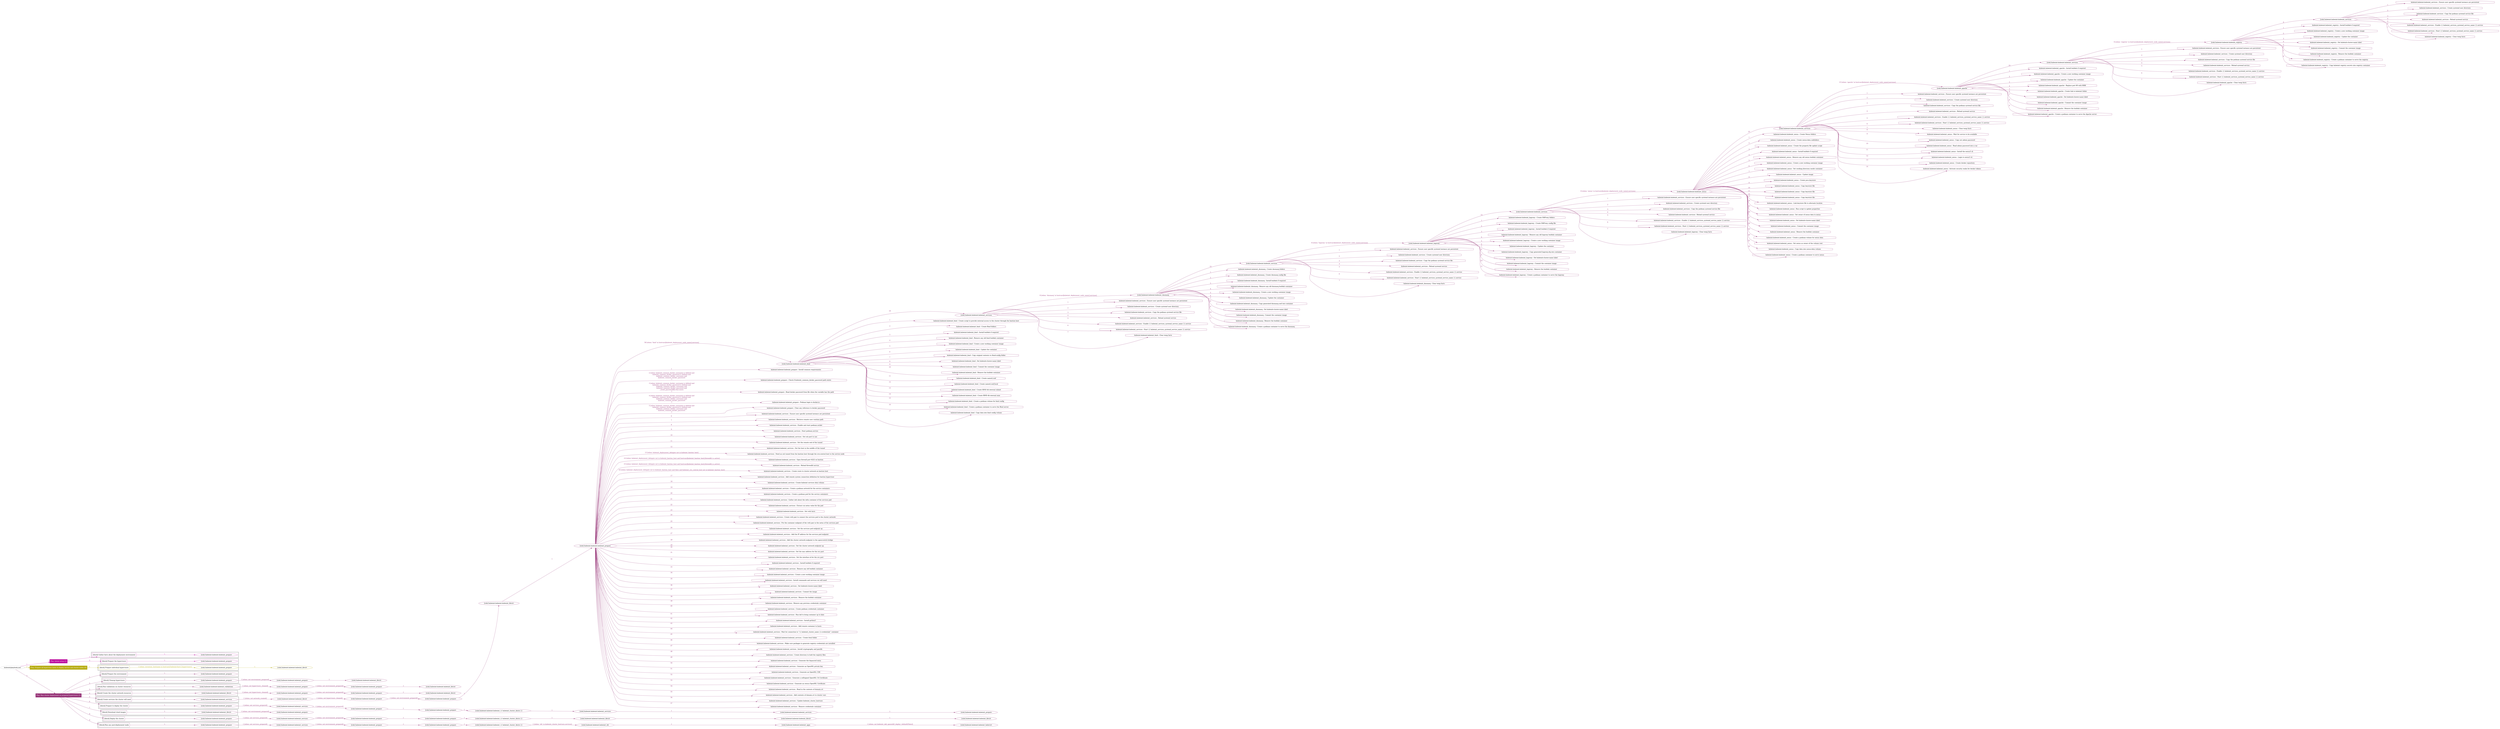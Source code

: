digraph {
	graph [concentrate=true ordering=in rankdir=LR ratio=fill]
	edge [esep=5 sep=10]
	"kubeinit/playbook.yml" [id=root_node style=dotted]
	play_95d8d8df [label="Play: Initial setup (1)" color="#bd0f9f" fontcolor="#ffffff" id=play_95d8d8df shape=box style=filled tooltip=localhost]
	"kubeinit/playbook.yml" -> play_95d8d8df [label="1 " color="#bd0f9f" fontcolor="#bd0f9f" id=edge_b2b52b62 labeltooltip="1 " tooltip="1 "]
	subgraph "kubeinit.kubeinit.kubeinit_prepare" {
		role_08c48955 [label="[role] kubeinit.kubeinit.kubeinit_prepare" color="#bd0f9f" id=role_08c48955 tooltip="kubeinit.kubeinit.kubeinit_prepare"]
	}
	subgraph "kubeinit.kubeinit.kubeinit_prepare" {
		role_ab334890 [label="[role] kubeinit.kubeinit.kubeinit_prepare" color="#bd0f9f" id=role_ab334890 tooltip="kubeinit.kubeinit.kubeinit_prepare"]
	}
	subgraph "Play: Initial setup (1)" {
		play_95d8d8df -> block_f604d103 [label=1 color="#bd0f9f" fontcolor="#bd0f9f" id=edge_04288f39 labeltooltip=1 tooltip=1]
		subgraph cluster_block_f604d103 {
			block_f604d103 [label="[block] Gather facts about the deployment environment" color="#bd0f9f" id=block_f604d103 labeltooltip="Gather facts about the deployment environment" shape=box tooltip="Gather facts about the deployment environment"]
			block_f604d103 -> role_08c48955 [label="1 " color="#bd0f9f" fontcolor="#bd0f9f" id=edge_23a1ddc3 labeltooltip="1 " tooltip="1 "]
		}
		play_95d8d8df -> block_b83711ef [label=2 color="#bd0f9f" fontcolor="#bd0f9f" id=edge_9192dd4e labeltooltip=2 tooltip=2]
		subgraph cluster_block_b83711ef {
			block_b83711ef [label="[block] Prepare the hypervisors" color="#bd0f9f" id=block_b83711ef labeltooltip="Prepare the hypervisors" shape=box tooltip="Prepare the hypervisors"]
			block_b83711ef -> role_ab334890 [label="1 " color="#bd0f9f" fontcolor="#bd0f9f" id=edge_52b4b4b4 labeltooltip="1 " tooltip="1 "]
		}
	}
	play_567af031 [label="Play: Prepare all hypervisor hosts to deploy service and cluster nodes (0)" color="#b8ad14" fontcolor="#ffffff" id=play_567af031 shape=box style=filled tooltip="Play: Prepare all hypervisor hosts to deploy service and cluster nodes (0)"]
	"kubeinit/playbook.yml" -> play_567af031 [label="2 " color="#b8ad14" fontcolor="#b8ad14" id=edge_331f6d43 labeltooltip="2 " tooltip="2 "]
	subgraph "kubeinit.kubeinit.kubeinit_libvirt" {
		role_7cc8ee2b [label="[role] kubeinit.kubeinit.kubeinit_libvirt" color="#b8ad14" id=role_7cc8ee2b tooltip="kubeinit.kubeinit.kubeinit_libvirt"]
	}
	subgraph "kubeinit.kubeinit.kubeinit_prepare" {
		role_fb2bd669 [label="[role] kubeinit.kubeinit.kubeinit_prepare" color="#b8ad14" id=role_fb2bd669 tooltip="kubeinit.kubeinit.kubeinit_prepare"]
		role_fb2bd669 -> role_7cc8ee2b [label="1 " color="#b8ad14" fontcolor="#b8ad14" id=edge_0b2d5936 labeltooltip="1 " tooltip="1 "]
	}
	subgraph "Play: Prepare all hypervisor hosts to deploy service and cluster nodes (0)" {
		play_567af031 -> block_f277a212 [label=1 color="#b8ad14" fontcolor="#b8ad14" id=edge_c7208b57 labeltooltip=1 tooltip=1]
		subgraph cluster_block_f277a212 {
			block_f277a212 [label="[block] Prepare individual hypervisors" color="#b8ad14" id=block_f277a212 labeltooltip="Prepare individual hypervisors" shape=box tooltip="Prepare individual hypervisors"]
			block_f277a212 -> role_fb2bd669 [label="1 [when: inventory_hostname in hostvars['kubeinit-facts'].hypervisors]" color="#b8ad14" fontcolor="#b8ad14" id=edge_8250fa7c labeltooltip="1 [when: inventory_hostname in hostvars['kubeinit-facts'].hypervisors]" tooltip="1 [when: inventory_hostname in hostvars['kubeinit-facts'].hypervisors]"]
		}
	}
	play_c833300f [label="Play: Run cluster deployment on prepared hypervisors (1)" color="#973578" fontcolor="#ffffff" id=play_c833300f shape=box style=filled tooltip=localhost]
	"kubeinit/playbook.yml" -> play_c833300f [label="3 " color="#973578" fontcolor="#973578" id=edge_9aff45ad labeltooltip="3 " tooltip="3 "]
	subgraph "kubeinit.kubeinit.kubeinit_prepare" {
		role_c97374a3 [label="[role] kubeinit.kubeinit.kubeinit_prepare" color="#973578" id=role_c97374a3 tooltip="kubeinit.kubeinit.kubeinit_prepare"]
	}
	subgraph "kubeinit.kubeinit.kubeinit_libvirt" {
		role_f6f80198 [label="[role] kubeinit.kubeinit.kubeinit_libvirt" color="#973578" id=role_f6f80198 tooltip="kubeinit.kubeinit.kubeinit_libvirt"]
	}
	subgraph "kubeinit.kubeinit.kubeinit_prepare" {
		role_0fdb1602 [label="[role] kubeinit.kubeinit.kubeinit_prepare" color="#973578" id=role_0fdb1602 tooltip="kubeinit.kubeinit.kubeinit_prepare"]
		role_0fdb1602 -> role_f6f80198 [label="1 " color="#973578" fontcolor="#973578" id=edge_5d29e7fa labeltooltip="1 " tooltip="1 "]
	}
	subgraph "kubeinit.kubeinit.kubeinit_prepare" {
		role_e4ccbc9e [label="[role] kubeinit.kubeinit.kubeinit_prepare" color="#973578" id=role_e4ccbc9e tooltip="kubeinit.kubeinit.kubeinit_prepare"]
		role_e4ccbc9e -> role_0fdb1602 [label="1 [when: not environment_prepared]" color="#973578" fontcolor="#973578" id=edge_75df559a labeltooltip="1 [when: not environment_prepared]" tooltip="1 [when: not environment_prepared]"]
	}
	subgraph "kubeinit.kubeinit.kubeinit_libvirt" {
		role_81bd0ae1 [label="[role] kubeinit.kubeinit.kubeinit_libvirt" color="#973578" id=role_81bd0ae1 tooltip="kubeinit.kubeinit.kubeinit_libvirt"]
	}
	subgraph "kubeinit.kubeinit.kubeinit_prepare" {
		role_42c0c2f8 [label="[role] kubeinit.kubeinit.kubeinit_prepare" color="#973578" id=role_42c0c2f8 tooltip="kubeinit.kubeinit.kubeinit_prepare"]
		role_42c0c2f8 -> role_81bd0ae1 [label="1 " color="#973578" fontcolor="#973578" id=edge_862b0e43 labeltooltip="1 " tooltip="1 "]
	}
	subgraph "kubeinit.kubeinit.kubeinit_prepare" {
		role_f31d88fb [label="[role] kubeinit.kubeinit.kubeinit_prepare" color="#973578" id=role_f31d88fb tooltip="kubeinit.kubeinit.kubeinit_prepare"]
		role_f31d88fb -> role_42c0c2f8 [label="1 [when: not environment_prepared]" color="#973578" fontcolor="#973578" id=edge_3a6f6ded labeltooltip="1 [when: not environment_prepared]" tooltip="1 [when: not environment_prepared]"]
	}
	subgraph "kubeinit.kubeinit.kubeinit_validations" {
		role_649a8cc6 [label="[role] kubeinit.kubeinit.kubeinit_validations" color="#973578" id=role_649a8cc6 tooltip="kubeinit.kubeinit.kubeinit_validations"]
		role_649a8cc6 -> role_f31d88fb [label="1 [when: not hypervisors_cleaned]" color="#973578" fontcolor="#973578" id=edge_46e746ac labeltooltip="1 [when: not hypervisors_cleaned]" tooltip="1 [when: not hypervisors_cleaned]"]
	}
	subgraph "kubeinit.kubeinit.kubeinit_libvirt" {
		role_ab47e647 [label="[role] kubeinit.kubeinit.kubeinit_libvirt" color="#973578" id=role_ab47e647 tooltip="kubeinit.kubeinit.kubeinit_libvirt"]
	}
	subgraph "kubeinit.kubeinit.kubeinit_prepare" {
		role_850e1cf9 [label="[role] kubeinit.kubeinit.kubeinit_prepare" color="#973578" id=role_850e1cf9 tooltip="kubeinit.kubeinit.kubeinit_prepare"]
		role_850e1cf9 -> role_ab47e647 [label="1 " color="#973578" fontcolor="#973578" id=edge_8b7a83d9 labeltooltip="1 " tooltip="1 "]
	}
	subgraph "kubeinit.kubeinit.kubeinit_prepare" {
		role_fe31dbfe [label="[role] kubeinit.kubeinit.kubeinit_prepare" color="#973578" id=role_fe31dbfe tooltip="kubeinit.kubeinit.kubeinit_prepare"]
		role_fe31dbfe -> role_850e1cf9 [label="1 [when: not environment_prepared]" color="#973578" fontcolor="#973578" id=edge_5f5eda67 labeltooltip="1 [when: not environment_prepared]" tooltip="1 [when: not environment_prepared]"]
	}
	subgraph "kubeinit.kubeinit.kubeinit_libvirt" {
		role_7e7657c9 [label="[role] kubeinit.kubeinit.kubeinit_libvirt" color="#973578" id=role_7e7657c9 tooltip="kubeinit.kubeinit.kubeinit_libvirt"]
		role_7e7657c9 -> role_fe31dbfe [label="1 [when: not hypervisors_cleaned]" color="#973578" fontcolor="#973578" id=edge_7106e6d9 labeltooltip="1 [when: not hypervisors_cleaned]" tooltip="1 [when: not hypervisors_cleaned]"]
	}
	subgraph "kubeinit.kubeinit.kubeinit_services" {
		role_2e0ac35b [label="[role] kubeinit.kubeinit.kubeinit_services" color="#973578" id=role_2e0ac35b tooltip="kubeinit.kubeinit.kubeinit_services"]
		task_f8cf94a8 [label="kubeinit.kubeinit.kubeinit_services : Ensure user specific systemd instance are persistent" color="#973578" id=task_f8cf94a8 shape=octagon tooltip="kubeinit.kubeinit.kubeinit_services : Ensure user specific systemd instance are persistent"]
		role_2e0ac35b -> task_f8cf94a8 [label="1 " color="#973578" fontcolor="#973578" id=edge_b0a61a4b labeltooltip="1 " tooltip="1 "]
		task_a7e6f390 [label="kubeinit.kubeinit.kubeinit_services : Create systemd user directory" color="#973578" id=task_a7e6f390 shape=octagon tooltip="kubeinit.kubeinit.kubeinit_services : Create systemd user directory"]
		role_2e0ac35b -> task_a7e6f390 [label="2 " color="#973578" fontcolor="#973578" id=edge_dc6a5c60 labeltooltip="2 " tooltip="2 "]
		task_8ccc1a66 [label="kubeinit.kubeinit.kubeinit_services : Copy the podman systemd service file" color="#973578" id=task_8ccc1a66 shape=octagon tooltip="kubeinit.kubeinit.kubeinit_services : Copy the podman systemd service file"]
		role_2e0ac35b -> task_8ccc1a66 [label="3 " color="#973578" fontcolor="#973578" id=edge_12864c8b labeltooltip="3 " tooltip="3 "]
		task_c104bfaa [label="kubeinit.kubeinit.kubeinit_services : Reload systemd service" color="#973578" id=task_c104bfaa shape=octagon tooltip="kubeinit.kubeinit.kubeinit_services : Reload systemd service"]
		role_2e0ac35b -> task_c104bfaa [label="4 " color="#973578" fontcolor="#973578" id=edge_a109d64a labeltooltip="4 " tooltip="4 "]
		task_c40f534c [label="kubeinit.kubeinit.kubeinit_services : Enable {{ kubeinit_services_systemd_service_name }}.service" color="#973578" id=task_c40f534c shape=octagon tooltip="kubeinit.kubeinit.kubeinit_services : Enable {{ kubeinit_services_systemd_service_name }}.service"]
		role_2e0ac35b -> task_c40f534c [label="5 " color="#973578" fontcolor="#973578" id=edge_eff706db labeltooltip="5 " tooltip="5 "]
		task_a04095c6 [label="kubeinit.kubeinit.kubeinit_services : Start {{ kubeinit_services_systemd_service_name }}.service" color="#973578" id=task_a04095c6 shape=octagon tooltip="kubeinit.kubeinit.kubeinit_services : Start {{ kubeinit_services_systemd_service_name }}.service"]
		role_2e0ac35b -> task_a04095c6 [label="6 " color="#973578" fontcolor="#973578" id=edge_ea077c60 labeltooltip="6 " tooltip="6 "]
		task_07d37e69 [label="kubeinit.kubeinit.kubeinit_registry : Clear temp facts" color="#973578" id=task_07d37e69 shape=octagon tooltip="kubeinit.kubeinit.kubeinit_registry : Clear temp facts"]
		role_2e0ac35b -> task_07d37e69 [label="7 " color="#973578" fontcolor="#973578" id=edge_03471bd1 labeltooltip="7 " tooltip="7 "]
	}
	subgraph "kubeinit.kubeinit.kubeinit_registry" {
		role_ca750c06 [label="[role] kubeinit.kubeinit.kubeinit_registry" color="#973578" id=role_ca750c06 tooltip="kubeinit.kubeinit.kubeinit_registry"]
		task_7f2b280c [label="kubeinit.kubeinit.kubeinit_registry : Install buildah if required" color="#973578" id=task_7f2b280c shape=octagon tooltip="kubeinit.kubeinit.kubeinit_registry : Install buildah if required"]
		role_ca750c06 -> task_7f2b280c [label="1 " color="#973578" fontcolor="#973578" id=edge_53f1a0e9 labeltooltip="1 " tooltip="1 "]
		task_10191713 [label="kubeinit.kubeinit.kubeinit_registry : Create a new working container image" color="#973578" id=task_10191713 shape=octagon tooltip="kubeinit.kubeinit.kubeinit_registry : Create a new working container image"]
		role_ca750c06 -> task_10191713 [label="2 " color="#973578" fontcolor="#973578" id=edge_9cbc3cc2 labeltooltip="2 " tooltip="2 "]
		task_ebfd586c [label="kubeinit.kubeinit.kubeinit_registry : Update the container" color="#973578" id=task_ebfd586c shape=octagon tooltip="kubeinit.kubeinit.kubeinit_registry : Update the container"]
		role_ca750c06 -> task_ebfd586c [label="3 " color="#973578" fontcolor="#973578" id=edge_2dc9c35c labeltooltip="3 " tooltip="3 "]
		task_6c93242f [label="kubeinit.kubeinit.kubeinit_registry : Set kubeinit-cluster-name label" color="#973578" id=task_6c93242f shape=octagon tooltip="kubeinit.kubeinit.kubeinit_registry : Set kubeinit-cluster-name label"]
		role_ca750c06 -> task_6c93242f [label="4 " color="#973578" fontcolor="#973578" id=edge_b43bc3aa labeltooltip="4 " tooltip="4 "]
		task_837dce07 [label="kubeinit.kubeinit.kubeinit_registry : Commit the container image" color="#973578" id=task_837dce07 shape=octagon tooltip="kubeinit.kubeinit.kubeinit_registry : Commit the container image"]
		role_ca750c06 -> task_837dce07 [label="5 " color="#973578" fontcolor="#973578" id=edge_94a53532 labeltooltip="5 " tooltip="5 "]
		task_e5294d68 [label="kubeinit.kubeinit.kubeinit_registry : Remove the buildah container" color="#973578" id=task_e5294d68 shape=octagon tooltip="kubeinit.kubeinit.kubeinit_registry : Remove the buildah container"]
		role_ca750c06 -> task_e5294d68 [label="6 " color="#973578" fontcolor="#973578" id=edge_bb768cfe labeltooltip="6 " tooltip="6 "]
		task_e800c807 [label="kubeinit.kubeinit.kubeinit_registry : Create a podman container to serve the registry" color="#973578" id=task_e800c807 shape=octagon tooltip="kubeinit.kubeinit.kubeinit_registry : Create a podman container to serve the registry"]
		role_ca750c06 -> task_e800c807 [label="7 " color="#973578" fontcolor="#973578" id=edge_a0e14b7f labeltooltip="7 " tooltip="7 "]
		task_77c1d26f [label="kubeinit.kubeinit.kubeinit_registry : Copy kubeinit registry secrets into registry container" color="#973578" id=task_77c1d26f shape=octagon tooltip="kubeinit.kubeinit.kubeinit_registry : Copy kubeinit registry secrets into registry container"]
		role_ca750c06 -> task_77c1d26f [label="8 " color="#973578" fontcolor="#973578" id=edge_7d750832 labeltooltip="8 " tooltip="8 "]
		role_ca750c06 -> role_2e0ac35b [label="9 " color="#973578" fontcolor="#973578" id=edge_65f0b2a3 labeltooltip="9 " tooltip="9 "]
	}
	subgraph "kubeinit.kubeinit.kubeinit_services" {
		role_6171018b [label="[role] kubeinit.kubeinit.kubeinit_services" color="#973578" id=role_6171018b tooltip="kubeinit.kubeinit.kubeinit_services"]
		task_d637d912 [label="kubeinit.kubeinit.kubeinit_services : Ensure user specific systemd instance are persistent" color="#973578" id=task_d637d912 shape=octagon tooltip="kubeinit.kubeinit.kubeinit_services : Ensure user specific systemd instance are persistent"]
		role_6171018b -> task_d637d912 [label="1 " color="#973578" fontcolor="#973578" id=edge_3b2467bf labeltooltip="1 " tooltip="1 "]
		task_d3153640 [label="kubeinit.kubeinit.kubeinit_services : Create systemd user directory" color="#973578" id=task_d3153640 shape=octagon tooltip="kubeinit.kubeinit.kubeinit_services : Create systemd user directory"]
		role_6171018b -> task_d3153640 [label="2 " color="#973578" fontcolor="#973578" id=edge_2a502689 labeltooltip="2 " tooltip="2 "]
		task_ff82cd87 [label="kubeinit.kubeinit.kubeinit_services : Copy the podman systemd service file" color="#973578" id=task_ff82cd87 shape=octagon tooltip="kubeinit.kubeinit.kubeinit_services : Copy the podman systemd service file"]
		role_6171018b -> task_ff82cd87 [label="3 " color="#973578" fontcolor="#973578" id=edge_ea6fe6d5 labeltooltip="3 " tooltip="3 "]
		task_2b561e37 [label="kubeinit.kubeinit.kubeinit_services : Reload systemd service" color="#973578" id=task_2b561e37 shape=octagon tooltip="kubeinit.kubeinit.kubeinit_services : Reload systemd service"]
		role_6171018b -> task_2b561e37 [label="4 " color="#973578" fontcolor="#973578" id=edge_21945225 labeltooltip="4 " tooltip="4 "]
		task_18b1079c [label="kubeinit.kubeinit.kubeinit_services : Enable {{ kubeinit_services_systemd_service_name }}.service" color="#973578" id=task_18b1079c shape=octagon tooltip="kubeinit.kubeinit.kubeinit_services : Enable {{ kubeinit_services_systemd_service_name }}.service"]
		role_6171018b -> task_18b1079c [label="5 " color="#973578" fontcolor="#973578" id=edge_7a87c015 labeltooltip="5 " tooltip="5 "]
		task_d2b6e71b [label="kubeinit.kubeinit.kubeinit_services : Start {{ kubeinit_services_systemd_service_name }}.service" color="#973578" id=task_d2b6e71b shape=octagon tooltip="kubeinit.kubeinit.kubeinit_services : Start {{ kubeinit_services_systemd_service_name }}.service"]
		role_6171018b -> task_d2b6e71b [label="6 " color="#973578" fontcolor="#973578" id=edge_f0d427f6 labeltooltip="6 " tooltip="6 "]
		task_d31eae0c [label="kubeinit.kubeinit.kubeinit_apache : Clear temp facts" color="#973578" id=task_d31eae0c shape=octagon tooltip="kubeinit.kubeinit.kubeinit_apache : Clear temp facts"]
		role_6171018b -> task_d31eae0c [label="7 " color="#973578" fontcolor="#973578" id=edge_b3cc4b62 labeltooltip="7 " tooltip="7 "]
		role_6171018b -> role_ca750c06 [label="8 [when: 'registry' in hostvars[kubeinit_deployment_node_name].services]" color="#973578" fontcolor="#973578" id=edge_8885a0cf labeltooltip="8 [when: 'registry' in hostvars[kubeinit_deployment_node_name].services]" tooltip="8 [when: 'registry' in hostvars[kubeinit_deployment_node_name].services]"]
	}
	subgraph "kubeinit.kubeinit.kubeinit_apache" {
		role_971e4fac [label="[role] kubeinit.kubeinit.kubeinit_apache" color="#973578" id=role_971e4fac tooltip="kubeinit.kubeinit.kubeinit_apache"]
		task_09ea39ea [label="kubeinit.kubeinit.kubeinit_apache : Install buildah if required" color="#973578" id=task_09ea39ea shape=octagon tooltip="kubeinit.kubeinit.kubeinit_apache : Install buildah if required"]
		role_971e4fac -> task_09ea39ea [label="1 " color="#973578" fontcolor="#973578" id=edge_95626817 labeltooltip="1 " tooltip="1 "]
		task_f7c0f486 [label="kubeinit.kubeinit.kubeinit_apache : Create a new working container image" color="#973578" id=task_f7c0f486 shape=octagon tooltip="kubeinit.kubeinit.kubeinit_apache : Create a new working container image"]
		role_971e4fac -> task_f7c0f486 [label="2 " color="#973578" fontcolor="#973578" id=edge_d28c6283 labeltooltip="2 " tooltip="2 "]
		task_c0b10699 [label="kubeinit.kubeinit.kubeinit_apache : Update the container" color="#973578" id=task_c0b10699 shape=octagon tooltip="kubeinit.kubeinit.kubeinit_apache : Update the container"]
		role_971e4fac -> task_c0b10699 [label="3 " color="#973578" fontcolor="#973578" id=edge_1bf99909 labeltooltip="3 " tooltip="3 "]
		task_d104fcad [label="kubeinit.kubeinit.kubeinit_apache : Replace port 80 with 8080" color="#973578" id=task_d104fcad shape=octagon tooltip="kubeinit.kubeinit.kubeinit_apache : Replace port 80 with 8080"]
		role_971e4fac -> task_d104fcad [label="4 " color="#973578" fontcolor="#973578" id=edge_7278292f labeltooltip="4 " tooltip="4 "]
		task_7ec72eb6 [label="kubeinit.kubeinit.kubeinit_apache : Create link to kubeinit folder" color="#973578" id=task_7ec72eb6 shape=octagon tooltip="kubeinit.kubeinit.kubeinit_apache : Create link to kubeinit folder"]
		role_971e4fac -> task_7ec72eb6 [label="5 " color="#973578" fontcolor="#973578" id=edge_c97e7e68 labeltooltip="5 " tooltip="5 "]
		task_df4bf471 [label="kubeinit.kubeinit.kubeinit_apache : Set kubeinit-cluster-name label" color="#973578" id=task_df4bf471 shape=octagon tooltip="kubeinit.kubeinit.kubeinit_apache : Set kubeinit-cluster-name label"]
		role_971e4fac -> task_df4bf471 [label="6 " color="#973578" fontcolor="#973578" id=edge_7ced2209 labeltooltip="6 " tooltip="6 "]
		task_479575ec [label="kubeinit.kubeinit.kubeinit_apache : Commit the container image" color="#973578" id=task_479575ec shape=octagon tooltip="kubeinit.kubeinit.kubeinit_apache : Commit the container image"]
		role_971e4fac -> task_479575ec [label="7 " color="#973578" fontcolor="#973578" id=edge_4bd71919 labeltooltip="7 " tooltip="7 "]
		task_6f63a76a [label="kubeinit.kubeinit.kubeinit_apache : Remove the buildah container" color="#973578" id=task_6f63a76a shape=octagon tooltip="kubeinit.kubeinit.kubeinit_apache : Remove the buildah container"]
		role_971e4fac -> task_6f63a76a [label="8 " color="#973578" fontcolor="#973578" id=edge_8713773b labeltooltip="8 " tooltip="8 "]
		task_4d84fbeb [label="kubeinit.kubeinit.kubeinit_apache : Create a podman container to serve the Apache server" color="#973578" id=task_4d84fbeb shape=octagon tooltip="kubeinit.kubeinit.kubeinit_apache : Create a podman container to serve the Apache server"]
		role_971e4fac -> task_4d84fbeb [label="9 " color="#973578" fontcolor="#973578" id=edge_b05c61af labeltooltip="9 " tooltip="9 "]
		role_971e4fac -> role_6171018b [label="10 " color="#973578" fontcolor="#973578" id=edge_1d145d2c labeltooltip="10 " tooltip="10 "]
	}
	subgraph "kubeinit.kubeinit.kubeinit_services" {
		role_e7a9e12a [label="[role] kubeinit.kubeinit.kubeinit_services" color="#973578" id=role_e7a9e12a tooltip="kubeinit.kubeinit.kubeinit_services"]
		task_28ca8fff [label="kubeinit.kubeinit.kubeinit_services : Ensure user specific systemd instance are persistent" color="#973578" id=task_28ca8fff shape=octagon tooltip="kubeinit.kubeinit.kubeinit_services : Ensure user specific systemd instance are persistent"]
		role_e7a9e12a -> task_28ca8fff [label="1 " color="#973578" fontcolor="#973578" id=edge_3796d5b0 labeltooltip="1 " tooltip="1 "]
		task_3f33a1af [label="kubeinit.kubeinit.kubeinit_services : Create systemd user directory" color="#973578" id=task_3f33a1af shape=octagon tooltip="kubeinit.kubeinit.kubeinit_services : Create systemd user directory"]
		role_e7a9e12a -> task_3f33a1af [label="2 " color="#973578" fontcolor="#973578" id=edge_4fb70b44 labeltooltip="2 " tooltip="2 "]
		task_267c4859 [label="kubeinit.kubeinit.kubeinit_services : Copy the podman systemd service file" color="#973578" id=task_267c4859 shape=octagon tooltip="kubeinit.kubeinit.kubeinit_services : Copy the podman systemd service file"]
		role_e7a9e12a -> task_267c4859 [label="3 " color="#973578" fontcolor="#973578" id=edge_84e34ca8 labeltooltip="3 " tooltip="3 "]
		task_dd97e134 [label="kubeinit.kubeinit.kubeinit_services : Reload systemd service" color="#973578" id=task_dd97e134 shape=octagon tooltip="kubeinit.kubeinit.kubeinit_services : Reload systemd service"]
		role_e7a9e12a -> task_dd97e134 [label="4 " color="#973578" fontcolor="#973578" id=edge_2ef217f2 labeltooltip="4 " tooltip="4 "]
		task_9edbf64c [label="kubeinit.kubeinit.kubeinit_services : Enable {{ kubeinit_services_systemd_service_name }}.service" color="#973578" id=task_9edbf64c shape=octagon tooltip="kubeinit.kubeinit.kubeinit_services : Enable {{ kubeinit_services_systemd_service_name }}.service"]
		role_e7a9e12a -> task_9edbf64c [label="5 " color="#973578" fontcolor="#973578" id=edge_65ba6f08 labeltooltip="5 " tooltip="5 "]
		task_32c6287f [label="kubeinit.kubeinit.kubeinit_services : Start {{ kubeinit_services_systemd_service_name }}.service" color="#973578" id=task_32c6287f shape=octagon tooltip="kubeinit.kubeinit.kubeinit_services : Start {{ kubeinit_services_systemd_service_name }}.service"]
		role_e7a9e12a -> task_32c6287f [label="6 " color="#973578" fontcolor="#973578" id=edge_4c4a212c labeltooltip="6 " tooltip="6 "]
		task_ed778247 [label="kubeinit.kubeinit.kubeinit_nexus : Clear temp facts" color="#973578" id=task_ed778247 shape=octagon tooltip="kubeinit.kubeinit.kubeinit_nexus : Clear temp facts"]
		role_e7a9e12a -> task_ed778247 [label="7 " color="#973578" fontcolor="#973578" id=edge_788d65ef labeltooltip="7 " tooltip="7 "]
		task_c646e046 [label="kubeinit.kubeinit.kubeinit_nexus : Wait for service to be available" color="#973578" id=task_c646e046 shape=octagon tooltip="kubeinit.kubeinit.kubeinit_nexus : Wait for service to be available"]
		role_e7a9e12a -> task_c646e046 [label="8 " color="#973578" fontcolor="#973578" id=edge_7e2015bb labeltooltip="8 " tooltip="8 "]
		task_9ad30a78 [label="kubeinit.kubeinit.kubeinit_nexus : Copy out admin password" color="#973578" id=task_9ad30a78 shape=octagon tooltip="kubeinit.kubeinit.kubeinit_nexus : Copy out admin password"]
		role_e7a9e12a -> task_9ad30a78 [label="9 " color="#973578" fontcolor="#973578" id=edge_36351b4c labeltooltip="9 " tooltip="9 "]
		task_ebf0c7de [label="kubeinit.kubeinit.kubeinit_nexus : Read admin password into a var" color="#973578" id=task_ebf0c7de shape=octagon tooltip="kubeinit.kubeinit.kubeinit_nexus : Read admin password into a var"]
		role_e7a9e12a -> task_ebf0c7de [label="10 " color="#973578" fontcolor="#973578" id=edge_78f66370 labeltooltip="10 " tooltip="10 "]
		task_4b22cea9 [label="kubeinit.kubeinit.kubeinit_nexus : Install the nexus3 cli" color="#973578" id=task_4b22cea9 shape=octagon tooltip="kubeinit.kubeinit.kubeinit_nexus : Install the nexus3 cli"]
		role_e7a9e12a -> task_4b22cea9 [label="11 " color="#973578" fontcolor="#973578" id=edge_1d12b193 labeltooltip="11 " tooltip="11 "]
		task_806d847a [label="kubeinit.kubeinit.kubeinit_nexus : Login to nexus3 cli" color="#973578" id=task_806d847a shape=octagon tooltip="kubeinit.kubeinit.kubeinit_nexus : Login to nexus3 cli"]
		role_e7a9e12a -> task_806d847a [label="12 " color="#973578" fontcolor="#973578" id=edge_7cdf7f0e labeltooltip="12 " tooltip="12 "]
		task_b32e6528 [label="kubeinit.kubeinit.kubeinit_nexus : Create docker repository" color="#973578" id=task_b32e6528 shape=octagon tooltip="kubeinit.kubeinit.kubeinit_nexus : Create docker repository"]
		role_e7a9e12a -> task_b32e6528 [label="13 " color="#973578" fontcolor="#973578" id=edge_d374793e labeltooltip="13 " tooltip="13 "]
		task_2472d655 [label="kubeinit.kubeinit.kubeinit_nexus : Activate security realm for docker tokens" color="#973578" id=task_2472d655 shape=octagon tooltip="kubeinit.kubeinit.kubeinit_nexus : Activate security realm for docker tokens"]
		role_e7a9e12a -> task_2472d655 [label="14 " color="#973578" fontcolor="#973578" id=edge_b32a8e67 labeltooltip="14 " tooltip="14 "]
		role_e7a9e12a -> role_971e4fac [label="15 [when: 'apache' in hostvars[kubeinit_deployment_node_name].services]" color="#973578" fontcolor="#973578" id=edge_203a1c5b labeltooltip="15 [when: 'apache' in hostvars[kubeinit_deployment_node_name].services]" tooltip="15 [when: 'apache' in hostvars[kubeinit_deployment_node_name].services]"]
	}
	subgraph "kubeinit.kubeinit.kubeinit_nexus" {
		role_8e1030da [label="[role] kubeinit.kubeinit.kubeinit_nexus" color="#973578" id=role_8e1030da tooltip="kubeinit.kubeinit.kubeinit_nexus"]
		task_a61769eb [label="kubeinit.kubeinit.kubeinit_nexus : Create Nexus folders" color="#973578" id=task_a61769eb shape=octagon tooltip="kubeinit.kubeinit.kubeinit_nexus : Create Nexus folders"]
		role_8e1030da -> task_a61769eb [label="1 " color="#973578" fontcolor="#973578" id=edge_566132db labeltooltip="1 " tooltip="1 "]
		task_bc491aac [label="kubeinit.kubeinit.kubeinit_nexus : Create nexus-data subfolders" color="#973578" id=task_bc491aac shape=octagon tooltip="kubeinit.kubeinit.kubeinit_nexus : Create nexus-data subfolders"]
		role_8e1030da -> task_bc491aac [label="2 " color="#973578" fontcolor="#973578" id=edge_e65532f4 labeltooltip="2 " tooltip="2 "]
		task_3df9029e [label="kubeinit.kubeinit.kubeinit_nexus : Create the property file update script" color="#973578" id=task_3df9029e shape=octagon tooltip="kubeinit.kubeinit.kubeinit_nexus : Create the property file update script"]
		role_8e1030da -> task_3df9029e [label="3 " color="#973578" fontcolor="#973578" id=edge_ead3eed6 labeltooltip="3 " tooltip="3 "]
		task_9108e74c [label="kubeinit.kubeinit.kubeinit_nexus : Install buildah if required" color="#973578" id=task_9108e74c shape=octagon tooltip="kubeinit.kubeinit.kubeinit_nexus : Install buildah if required"]
		role_8e1030da -> task_9108e74c [label="4 " color="#973578" fontcolor="#973578" id=edge_a252dc93 labeltooltip="4 " tooltip="4 "]
		task_9751b625 [label="kubeinit.kubeinit.kubeinit_nexus : Remove any old nexus buildah container" color="#973578" id=task_9751b625 shape=octagon tooltip="kubeinit.kubeinit.kubeinit_nexus : Remove any old nexus buildah container"]
		role_8e1030da -> task_9751b625 [label="5 " color="#973578" fontcolor="#973578" id=edge_069dc3fe labeltooltip="5 " tooltip="5 "]
		task_58db13b7 [label="kubeinit.kubeinit.kubeinit_nexus : Create a new working container image" color="#973578" id=task_58db13b7 shape=octagon tooltip="kubeinit.kubeinit.kubeinit_nexus : Create a new working container image"]
		role_8e1030da -> task_58db13b7 [label="6 " color="#973578" fontcolor="#973578" id=edge_996c4d8f labeltooltip="6 " tooltip="6 "]
		task_b96ded80 [label="kubeinit.kubeinit.kubeinit_nexus : Set working directory inside container" color="#973578" id=task_b96ded80 shape=octagon tooltip="kubeinit.kubeinit.kubeinit_nexus : Set working directory inside container"]
		role_8e1030da -> task_b96ded80 [label="7 " color="#973578" fontcolor="#973578" id=edge_90bcbe31 labeltooltip="7 " tooltip="7 "]
		task_ea7b56c4 [label="kubeinit.kubeinit.kubeinit_nexus : Update image" color="#973578" id=task_ea7b56c4 shape=octagon tooltip="kubeinit.kubeinit.kubeinit_nexus : Update image"]
		role_8e1030da -> task_ea7b56c4 [label="8 " color="#973578" fontcolor="#973578" id=edge_aaf321bd labeltooltip="8 " tooltip="8 "]
		task_7dd498c0 [label="kubeinit.kubeinit.kubeinit_nexus : Create java keystore" color="#973578" id=task_7dd498c0 shape=octagon tooltip="kubeinit.kubeinit.kubeinit_nexus : Create java keystore"]
		role_8e1030da -> task_7dd498c0 [label="9 " color="#973578" fontcolor="#973578" id=edge_2ad6be8e labeltooltip="9 " tooltip="9 "]
		task_eba66b26 [label="kubeinit.kubeinit.kubeinit_nexus : Copy keystore file" color="#973578" id=task_eba66b26 shape=octagon tooltip="kubeinit.kubeinit.kubeinit_nexus : Copy keystore file"]
		role_8e1030da -> task_eba66b26 [label="10 " color="#973578" fontcolor="#973578" id=edge_4ff3162e labeltooltip="10 " tooltip="10 "]
		task_cdcc2e33 [label="kubeinit.kubeinit.kubeinit_nexus : Copy keystore file" color="#973578" id=task_cdcc2e33 shape=octagon tooltip="kubeinit.kubeinit.kubeinit_nexus : Copy keystore file"]
		role_8e1030da -> task_cdcc2e33 [label="11 " color="#973578" fontcolor="#973578" id=edge_b5f6045e labeltooltip="11 " tooltip="11 "]
		task_0215d72b [label="kubeinit.kubeinit.kubeinit_nexus : Copy keystore file" color="#973578" id=task_0215d72b shape=octagon tooltip="kubeinit.kubeinit.kubeinit_nexus : Copy keystore file"]
		role_8e1030da -> task_0215d72b [label="12 " color="#973578" fontcolor="#973578" id=edge_6f57914b labeltooltip="12 " tooltip="12 "]
		task_df38190c [label="kubeinit.kubeinit.kubeinit_nexus : Link keystore file to alternate location" color="#973578" id=task_df38190c shape=octagon tooltip="kubeinit.kubeinit.kubeinit_nexus : Link keystore file to alternate location"]
		role_8e1030da -> task_df38190c [label="13 " color="#973578" fontcolor="#973578" id=edge_9198cd62 labeltooltip="13 " tooltip="13 "]
		task_ac29ce12 [label="kubeinit.kubeinit.kubeinit_nexus : Run script to update properties" color="#973578" id=task_ac29ce12 shape=octagon tooltip="kubeinit.kubeinit.kubeinit_nexus : Run script to update properties"]
		role_8e1030da -> task_ac29ce12 [label="14 " color="#973578" fontcolor="#973578" id=edge_c41cfe90 labeltooltip="14 " tooltip="14 "]
		task_6f1f9e12 [label="kubeinit.kubeinit.kubeinit_nexus : Set owner of nexus data to nexus" color="#973578" id=task_6f1f9e12 shape=octagon tooltip="kubeinit.kubeinit.kubeinit_nexus : Set owner of nexus data to nexus"]
		role_8e1030da -> task_6f1f9e12 [label="15 " color="#973578" fontcolor="#973578" id=edge_85a04b1f labeltooltip="15 " tooltip="15 "]
		task_1b7c052a [label="kubeinit.kubeinit.kubeinit_nexus : Set kubeinit-cluster-name label" color="#973578" id=task_1b7c052a shape=octagon tooltip="kubeinit.kubeinit.kubeinit_nexus : Set kubeinit-cluster-name label"]
		role_8e1030da -> task_1b7c052a [label="16 " color="#973578" fontcolor="#973578" id=edge_9c4a2cc9 labeltooltip="16 " tooltip="16 "]
		task_55320e02 [label="kubeinit.kubeinit.kubeinit_nexus : Commit the container image" color="#973578" id=task_55320e02 shape=octagon tooltip="kubeinit.kubeinit.kubeinit_nexus : Commit the container image"]
		role_8e1030da -> task_55320e02 [label="17 " color="#973578" fontcolor="#973578" id=edge_51629c99 labeltooltip="17 " tooltip="17 "]
		task_075b9d3f [label="kubeinit.kubeinit.kubeinit_nexus : Remove the buildah container" color="#973578" id=task_075b9d3f shape=octagon tooltip="kubeinit.kubeinit.kubeinit_nexus : Remove the buildah container"]
		role_8e1030da -> task_075b9d3f [label="18 " color="#973578" fontcolor="#973578" id=edge_b062559c labeltooltip="18 " tooltip="18 "]
		task_233cf4c3 [label="kubeinit.kubeinit.kubeinit_nexus : Create a podman volume for nexus data" color="#973578" id=task_233cf4c3 shape=octagon tooltip="kubeinit.kubeinit.kubeinit_nexus : Create a podman volume for nexus data"]
		role_8e1030da -> task_233cf4c3 [label="19 " color="#973578" fontcolor="#973578" id=edge_07f8988a labeltooltip="19 " tooltip="19 "]
		task_c1d83011 [label="kubeinit.kubeinit.kubeinit_nexus : Set nexus as owner of the volume root" color="#973578" id=task_c1d83011 shape=octagon tooltip="kubeinit.kubeinit.kubeinit_nexus : Set nexus as owner of the volume root"]
		role_8e1030da -> task_c1d83011 [label="20 " color="#973578" fontcolor="#973578" id=edge_7a512aee labeltooltip="20 " tooltip="20 "]
		task_0f77ca8d [label="kubeinit.kubeinit.kubeinit_nexus : Copy data into nexus-data volume" color="#973578" id=task_0f77ca8d shape=octagon tooltip="kubeinit.kubeinit.kubeinit_nexus : Copy data into nexus-data volume"]
		role_8e1030da -> task_0f77ca8d [label="21 " color="#973578" fontcolor="#973578" id=edge_82ff8387 labeltooltip="21 " tooltip="21 "]
		task_9eb0b695 [label="kubeinit.kubeinit.kubeinit_nexus : Create a podman container to serve nexus" color="#973578" id=task_9eb0b695 shape=octagon tooltip="kubeinit.kubeinit.kubeinit_nexus : Create a podman container to serve nexus"]
		role_8e1030da -> task_9eb0b695 [label="22 " color="#973578" fontcolor="#973578" id=edge_c7431790 labeltooltip="22 " tooltip="22 "]
		role_8e1030da -> role_e7a9e12a [label="23 " color="#973578" fontcolor="#973578" id=edge_8d5544fa labeltooltip="23 " tooltip="23 "]
	}
	subgraph "kubeinit.kubeinit.kubeinit_services" {
		role_2e756398 [label="[role] kubeinit.kubeinit.kubeinit_services" color="#973578" id=role_2e756398 tooltip="kubeinit.kubeinit.kubeinit_services"]
		task_58a69816 [label="kubeinit.kubeinit.kubeinit_services : Ensure user specific systemd instance are persistent" color="#973578" id=task_58a69816 shape=octagon tooltip="kubeinit.kubeinit.kubeinit_services : Ensure user specific systemd instance are persistent"]
		role_2e756398 -> task_58a69816 [label="1 " color="#973578" fontcolor="#973578" id=edge_5e548bbc labeltooltip="1 " tooltip="1 "]
		task_dc02d216 [label="kubeinit.kubeinit.kubeinit_services : Create systemd user directory" color="#973578" id=task_dc02d216 shape=octagon tooltip="kubeinit.kubeinit.kubeinit_services : Create systemd user directory"]
		role_2e756398 -> task_dc02d216 [label="2 " color="#973578" fontcolor="#973578" id=edge_47f542d4 labeltooltip="2 " tooltip="2 "]
		task_4355983f [label="kubeinit.kubeinit.kubeinit_services : Copy the podman systemd service file" color="#973578" id=task_4355983f shape=octagon tooltip="kubeinit.kubeinit.kubeinit_services : Copy the podman systemd service file"]
		role_2e756398 -> task_4355983f [label="3 " color="#973578" fontcolor="#973578" id=edge_0dc526bb labeltooltip="3 " tooltip="3 "]
		task_0ea75874 [label="kubeinit.kubeinit.kubeinit_services : Reload systemd service" color="#973578" id=task_0ea75874 shape=octagon tooltip="kubeinit.kubeinit.kubeinit_services : Reload systemd service"]
		role_2e756398 -> task_0ea75874 [label="4 " color="#973578" fontcolor="#973578" id=edge_cca6b717 labeltooltip="4 " tooltip="4 "]
		task_70d914c5 [label="kubeinit.kubeinit.kubeinit_services : Enable {{ kubeinit_services_systemd_service_name }}.service" color="#973578" id=task_70d914c5 shape=octagon tooltip="kubeinit.kubeinit.kubeinit_services : Enable {{ kubeinit_services_systemd_service_name }}.service"]
		role_2e756398 -> task_70d914c5 [label="5 " color="#973578" fontcolor="#973578" id=edge_20554f33 labeltooltip="5 " tooltip="5 "]
		task_0fd737a1 [label="kubeinit.kubeinit.kubeinit_services : Start {{ kubeinit_services_systemd_service_name }}.service" color="#973578" id=task_0fd737a1 shape=octagon tooltip="kubeinit.kubeinit.kubeinit_services : Start {{ kubeinit_services_systemd_service_name }}.service"]
		role_2e756398 -> task_0fd737a1 [label="6 " color="#973578" fontcolor="#973578" id=edge_76126246 labeltooltip="6 " tooltip="6 "]
		task_bc29839c [label="kubeinit.kubeinit.kubeinit_haproxy : Clear temp facts" color="#973578" id=task_bc29839c shape=octagon tooltip="kubeinit.kubeinit.kubeinit_haproxy : Clear temp facts"]
		role_2e756398 -> task_bc29839c [label="7 " color="#973578" fontcolor="#973578" id=edge_76041c41 labeltooltip="7 " tooltip="7 "]
		role_2e756398 -> role_8e1030da [label="8 [when: 'nexus' in hostvars[kubeinit_deployment_node_name].services]" color="#973578" fontcolor="#973578" id=edge_ae8b2bc5 labeltooltip="8 [when: 'nexus' in hostvars[kubeinit_deployment_node_name].services]" tooltip="8 [when: 'nexus' in hostvars[kubeinit_deployment_node_name].services]"]
	}
	subgraph "kubeinit.kubeinit.kubeinit_haproxy" {
		role_80e96cef [label="[role] kubeinit.kubeinit.kubeinit_haproxy" color="#973578" id=role_80e96cef tooltip="kubeinit.kubeinit.kubeinit_haproxy"]
		task_16b8c44d [label="kubeinit.kubeinit.kubeinit_haproxy : Create HAProxy folders" color="#973578" id=task_16b8c44d shape=octagon tooltip="kubeinit.kubeinit.kubeinit_haproxy : Create HAProxy folders"]
		role_80e96cef -> task_16b8c44d [label="1 " color="#973578" fontcolor="#973578" id=edge_939a028e labeltooltip="1 " tooltip="1 "]
		task_5c995ecc [label="kubeinit.kubeinit.kubeinit_haproxy : Create HAProxy config file" color="#973578" id=task_5c995ecc shape=octagon tooltip="kubeinit.kubeinit.kubeinit_haproxy : Create HAProxy config file"]
		role_80e96cef -> task_5c995ecc [label="2 " color="#973578" fontcolor="#973578" id=edge_6813bdd2 labeltooltip="2 " tooltip="2 "]
		task_e1d1c7b4 [label="kubeinit.kubeinit.kubeinit_haproxy : Install buildah if required" color="#973578" id=task_e1d1c7b4 shape=octagon tooltip="kubeinit.kubeinit.kubeinit_haproxy : Install buildah if required"]
		role_80e96cef -> task_e1d1c7b4 [label="3 " color="#973578" fontcolor="#973578" id=edge_42e91e47 labeltooltip="3 " tooltip="3 "]
		task_fb457b5f [label="kubeinit.kubeinit.kubeinit_haproxy : Remove any old haproxy buildah container" color="#973578" id=task_fb457b5f shape=octagon tooltip="kubeinit.kubeinit.kubeinit_haproxy : Remove any old haproxy buildah container"]
		role_80e96cef -> task_fb457b5f [label="4 " color="#973578" fontcolor="#973578" id=edge_41862d22 labeltooltip="4 " tooltip="4 "]
		task_96bec2d6 [label="kubeinit.kubeinit.kubeinit_haproxy : Create a new working container image" color="#973578" id=task_96bec2d6 shape=octagon tooltip="kubeinit.kubeinit.kubeinit_haproxy : Create a new working container image"]
		role_80e96cef -> task_96bec2d6 [label="5 " color="#973578" fontcolor="#973578" id=edge_f37be558 labeltooltip="5 " tooltip="5 "]
		task_98cb9da6 [label="kubeinit.kubeinit.kubeinit_haproxy : Update the container" color="#973578" id=task_98cb9da6 shape=octagon tooltip="kubeinit.kubeinit.kubeinit_haproxy : Update the container"]
		role_80e96cef -> task_98cb9da6 [label="6 " color="#973578" fontcolor="#973578" id=edge_2b8bfd16 labeltooltip="6 " tooltip="6 "]
		task_4b9eccba [label="kubeinit.kubeinit.kubeinit_haproxy : Copy generated haproxy.cfg into container" color="#973578" id=task_4b9eccba shape=octagon tooltip="kubeinit.kubeinit.kubeinit_haproxy : Copy generated haproxy.cfg into container"]
		role_80e96cef -> task_4b9eccba [label="7 " color="#973578" fontcolor="#973578" id=edge_f4f9370e labeltooltip="7 " tooltip="7 "]
		task_1d827a09 [label="kubeinit.kubeinit.kubeinit_haproxy : Set kubeinit-cluster-name label" color="#973578" id=task_1d827a09 shape=octagon tooltip="kubeinit.kubeinit.kubeinit_haproxy : Set kubeinit-cluster-name label"]
		role_80e96cef -> task_1d827a09 [label="8 " color="#973578" fontcolor="#973578" id=edge_cde493bd labeltooltip="8 " tooltip="8 "]
		task_9e056b48 [label="kubeinit.kubeinit.kubeinit_haproxy : Commit the container image" color="#973578" id=task_9e056b48 shape=octagon tooltip="kubeinit.kubeinit.kubeinit_haproxy : Commit the container image"]
		role_80e96cef -> task_9e056b48 [label="9 " color="#973578" fontcolor="#973578" id=edge_d28c5416 labeltooltip="9 " tooltip="9 "]
		task_9174b631 [label="kubeinit.kubeinit.kubeinit_haproxy : Remove the buildah container" color="#973578" id=task_9174b631 shape=octagon tooltip="kubeinit.kubeinit.kubeinit_haproxy : Remove the buildah container"]
		role_80e96cef -> task_9174b631 [label="10 " color="#973578" fontcolor="#973578" id=edge_5719e7a5 labeltooltip="10 " tooltip="10 "]
		task_f9496888 [label="kubeinit.kubeinit.kubeinit_haproxy : Create a podman container to serve the haproxy" color="#973578" id=task_f9496888 shape=octagon tooltip="kubeinit.kubeinit.kubeinit_haproxy : Create a podman container to serve the haproxy"]
		role_80e96cef -> task_f9496888 [label="11 " color="#973578" fontcolor="#973578" id=edge_8de7d784 labeltooltip="11 " tooltip="11 "]
		role_80e96cef -> role_2e756398 [label="12 " color="#973578" fontcolor="#973578" id=edge_5fbc6b3a labeltooltip="12 " tooltip="12 "]
	}
	subgraph "kubeinit.kubeinit.kubeinit_services" {
		role_4713019e [label="[role] kubeinit.kubeinit.kubeinit_services" color="#973578" id=role_4713019e tooltip="kubeinit.kubeinit.kubeinit_services"]
		task_50258b7e [label="kubeinit.kubeinit.kubeinit_services : Ensure user specific systemd instance are persistent" color="#973578" id=task_50258b7e shape=octagon tooltip="kubeinit.kubeinit.kubeinit_services : Ensure user specific systemd instance are persistent"]
		role_4713019e -> task_50258b7e [label="1 " color="#973578" fontcolor="#973578" id=edge_093858d9 labeltooltip="1 " tooltip="1 "]
		task_6dbf427c [label="kubeinit.kubeinit.kubeinit_services : Create systemd user directory" color="#973578" id=task_6dbf427c shape=octagon tooltip="kubeinit.kubeinit.kubeinit_services : Create systemd user directory"]
		role_4713019e -> task_6dbf427c [label="2 " color="#973578" fontcolor="#973578" id=edge_b983d05b labeltooltip="2 " tooltip="2 "]
		task_bcc42c73 [label="kubeinit.kubeinit.kubeinit_services : Copy the podman systemd service file" color="#973578" id=task_bcc42c73 shape=octagon tooltip="kubeinit.kubeinit.kubeinit_services : Copy the podman systemd service file"]
		role_4713019e -> task_bcc42c73 [label="3 " color="#973578" fontcolor="#973578" id=edge_2f3179e6 labeltooltip="3 " tooltip="3 "]
		task_d38e23bc [label="kubeinit.kubeinit.kubeinit_services : Reload systemd service" color="#973578" id=task_d38e23bc shape=octagon tooltip="kubeinit.kubeinit.kubeinit_services : Reload systemd service"]
		role_4713019e -> task_d38e23bc [label="4 " color="#973578" fontcolor="#973578" id=edge_f98d4693 labeltooltip="4 " tooltip="4 "]
		task_35c701c2 [label="kubeinit.kubeinit.kubeinit_services : Enable {{ kubeinit_services_systemd_service_name }}.service" color="#973578" id=task_35c701c2 shape=octagon tooltip="kubeinit.kubeinit.kubeinit_services : Enable {{ kubeinit_services_systemd_service_name }}.service"]
		role_4713019e -> task_35c701c2 [label="5 " color="#973578" fontcolor="#973578" id=edge_e575fbbb labeltooltip="5 " tooltip="5 "]
		task_89999357 [label="kubeinit.kubeinit.kubeinit_services : Start {{ kubeinit_services_systemd_service_name }}.service" color="#973578" id=task_89999357 shape=octagon tooltip="kubeinit.kubeinit.kubeinit_services : Start {{ kubeinit_services_systemd_service_name }}.service"]
		role_4713019e -> task_89999357 [label="6 " color="#973578" fontcolor="#973578" id=edge_a617c78f labeltooltip="6 " tooltip="6 "]
		task_1101b3e3 [label="kubeinit.kubeinit.kubeinit_dnsmasq : Clear temp facts" color="#973578" id=task_1101b3e3 shape=octagon tooltip="kubeinit.kubeinit.kubeinit_dnsmasq : Clear temp facts"]
		role_4713019e -> task_1101b3e3 [label="7 " color="#973578" fontcolor="#973578" id=edge_692ef1cc labeltooltip="7 " tooltip="7 "]
		role_4713019e -> role_80e96cef [label="8 [when: 'haproxy' in hostvars[kubeinit_deployment_node_name].services]" color="#973578" fontcolor="#973578" id=edge_3d7ac541 labeltooltip="8 [when: 'haproxy' in hostvars[kubeinit_deployment_node_name].services]" tooltip="8 [when: 'haproxy' in hostvars[kubeinit_deployment_node_name].services]"]
	}
	subgraph "kubeinit.kubeinit.kubeinit_dnsmasq" {
		role_1f572513 [label="[role] kubeinit.kubeinit.kubeinit_dnsmasq" color="#973578" id=role_1f572513 tooltip="kubeinit.kubeinit.kubeinit_dnsmasq"]
		task_fd3604e9 [label="kubeinit.kubeinit.kubeinit_dnsmasq : Create dnsmasq folders" color="#973578" id=task_fd3604e9 shape=octagon tooltip="kubeinit.kubeinit.kubeinit_dnsmasq : Create dnsmasq folders"]
		role_1f572513 -> task_fd3604e9 [label="1 " color="#973578" fontcolor="#973578" id=edge_e09a9e55 labeltooltip="1 " tooltip="1 "]
		task_ff73cf97 [label="kubeinit.kubeinit.kubeinit_dnsmasq : Create dnsmasq config file" color="#973578" id=task_ff73cf97 shape=octagon tooltip="kubeinit.kubeinit.kubeinit_dnsmasq : Create dnsmasq config file"]
		role_1f572513 -> task_ff73cf97 [label="2 " color="#973578" fontcolor="#973578" id=edge_b2d1d661 labeltooltip="2 " tooltip="2 "]
		task_04e657aa [label="kubeinit.kubeinit.kubeinit_dnsmasq : Install buildah if required" color="#973578" id=task_04e657aa shape=octagon tooltip="kubeinit.kubeinit.kubeinit_dnsmasq : Install buildah if required"]
		role_1f572513 -> task_04e657aa [label="3 " color="#973578" fontcolor="#973578" id=edge_69a4108e labeltooltip="3 " tooltip="3 "]
		task_89471efd [label="kubeinit.kubeinit.kubeinit_dnsmasq : Remove any old dnsmasq buildah container" color="#973578" id=task_89471efd shape=octagon tooltip="kubeinit.kubeinit.kubeinit_dnsmasq : Remove any old dnsmasq buildah container"]
		role_1f572513 -> task_89471efd [label="4 " color="#973578" fontcolor="#973578" id=edge_893f1e26 labeltooltip="4 " tooltip="4 "]
		task_2952e30d [label="kubeinit.kubeinit.kubeinit_dnsmasq : Create a new working container image" color="#973578" id=task_2952e30d shape=octagon tooltip="kubeinit.kubeinit.kubeinit_dnsmasq : Create a new working container image"]
		role_1f572513 -> task_2952e30d [label="5 " color="#973578" fontcolor="#973578" id=edge_28ec589e labeltooltip="5 " tooltip="5 "]
		task_ee728101 [label="kubeinit.kubeinit.kubeinit_dnsmasq : Update the container" color="#973578" id=task_ee728101 shape=octagon tooltip="kubeinit.kubeinit.kubeinit_dnsmasq : Update the container"]
		role_1f572513 -> task_ee728101 [label="6 " color="#973578" fontcolor="#973578" id=edge_658acea8 labeltooltip="6 " tooltip="6 "]
		task_2f5f7700 [label="kubeinit.kubeinit.kubeinit_dnsmasq : Copy generated dnsmasq.conf into container" color="#973578" id=task_2f5f7700 shape=octagon tooltip="kubeinit.kubeinit.kubeinit_dnsmasq : Copy generated dnsmasq.conf into container"]
		role_1f572513 -> task_2f5f7700 [label="7 " color="#973578" fontcolor="#973578" id=edge_5295544f labeltooltip="7 " tooltip="7 "]
		task_a38fdf32 [label="kubeinit.kubeinit.kubeinit_dnsmasq : Set kubeinit-cluster-name label" color="#973578" id=task_a38fdf32 shape=octagon tooltip="kubeinit.kubeinit.kubeinit_dnsmasq : Set kubeinit-cluster-name label"]
		role_1f572513 -> task_a38fdf32 [label="8 " color="#973578" fontcolor="#973578" id=edge_7ef5b2f6 labeltooltip="8 " tooltip="8 "]
		task_e804b5b2 [label="kubeinit.kubeinit.kubeinit_dnsmasq : Commit the container image" color="#973578" id=task_e804b5b2 shape=octagon tooltip="kubeinit.kubeinit.kubeinit_dnsmasq : Commit the container image"]
		role_1f572513 -> task_e804b5b2 [label="9 " color="#973578" fontcolor="#973578" id=edge_54774abc labeltooltip="9 " tooltip="9 "]
		task_abd82aa5 [label="kubeinit.kubeinit.kubeinit_dnsmasq : Remove the buildah container" color="#973578" id=task_abd82aa5 shape=octagon tooltip="kubeinit.kubeinit.kubeinit_dnsmasq : Remove the buildah container"]
		role_1f572513 -> task_abd82aa5 [label="10 " color="#973578" fontcolor="#973578" id=edge_86957ff2 labeltooltip="10 " tooltip="10 "]
		task_2b9b83f8 [label="kubeinit.kubeinit.kubeinit_dnsmasq : Create a podman container to serve the dnsmasq" color="#973578" id=task_2b9b83f8 shape=octagon tooltip="kubeinit.kubeinit.kubeinit_dnsmasq : Create a podman container to serve the dnsmasq"]
		role_1f572513 -> task_2b9b83f8 [label="11 " color="#973578" fontcolor="#973578" id=edge_6608843c labeltooltip="11 " tooltip="11 "]
		role_1f572513 -> role_4713019e [label="12 " color="#973578" fontcolor="#973578" id=edge_71527682 labeltooltip="12 " tooltip="12 "]
	}
	subgraph "kubeinit.kubeinit.kubeinit_services" {
		role_0f8dc4fc [label="[role] kubeinit.kubeinit.kubeinit_services" color="#973578" id=role_0f8dc4fc tooltip="kubeinit.kubeinit.kubeinit_services"]
		task_ec64b984 [label="kubeinit.kubeinit.kubeinit_services : Ensure user specific systemd instance are persistent" color="#973578" id=task_ec64b984 shape=octagon tooltip="kubeinit.kubeinit.kubeinit_services : Ensure user specific systemd instance are persistent"]
		role_0f8dc4fc -> task_ec64b984 [label="1 " color="#973578" fontcolor="#973578" id=edge_db0c86a3 labeltooltip="1 " tooltip="1 "]
		task_de9db6f4 [label="kubeinit.kubeinit.kubeinit_services : Create systemd user directory" color="#973578" id=task_de9db6f4 shape=octagon tooltip="kubeinit.kubeinit.kubeinit_services : Create systemd user directory"]
		role_0f8dc4fc -> task_de9db6f4 [label="2 " color="#973578" fontcolor="#973578" id=edge_506b8446 labeltooltip="2 " tooltip="2 "]
		task_f32477a9 [label="kubeinit.kubeinit.kubeinit_services : Copy the podman systemd service file" color="#973578" id=task_f32477a9 shape=octagon tooltip="kubeinit.kubeinit.kubeinit_services : Copy the podman systemd service file"]
		role_0f8dc4fc -> task_f32477a9 [label="3 " color="#973578" fontcolor="#973578" id=edge_e85e680a labeltooltip="3 " tooltip="3 "]
		task_197f9870 [label="kubeinit.kubeinit.kubeinit_services : Reload systemd service" color="#973578" id=task_197f9870 shape=octagon tooltip="kubeinit.kubeinit.kubeinit_services : Reload systemd service"]
		role_0f8dc4fc -> task_197f9870 [label="4 " color="#973578" fontcolor="#973578" id=edge_89af9dc0 labeltooltip="4 " tooltip="4 "]
		task_75f0d253 [label="kubeinit.kubeinit.kubeinit_services : Enable {{ kubeinit_services_systemd_service_name }}.service" color="#973578" id=task_75f0d253 shape=octagon tooltip="kubeinit.kubeinit.kubeinit_services : Enable {{ kubeinit_services_systemd_service_name }}.service"]
		role_0f8dc4fc -> task_75f0d253 [label="5 " color="#973578" fontcolor="#973578" id=edge_bf48085f labeltooltip="5 " tooltip="5 "]
		task_18bff7b2 [label="kubeinit.kubeinit.kubeinit_services : Start {{ kubeinit_services_systemd_service_name }}.service" color="#973578" id=task_18bff7b2 shape=octagon tooltip="kubeinit.kubeinit.kubeinit_services : Start {{ kubeinit_services_systemd_service_name }}.service"]
		role_0f8dc4fc -> task_18bff7b2 [label="6 " color="#973578" fontcolor="#973578" id=edge_fb622826 labeltooltip="6 " tooltip="6 "]
		task_bd602465 [label="kubeinit.kubeinit.kubeinit_bind : Clear temp facts" color="#973578" id=task_bd602465 shape=octagon tooltip="kubeinit.kubeinit.kubeinit_bind : Clear temp facts"]
		role_0f8dc4fc -> task_bd602465 [label="7 " color="#973578" fontcolor="#973578" id=edge_521afd22 labeltooltip="7 " tooltip="7 "]
		role_0f8dc4fc -> role_1f572513 [label="8 [when: 'dnsmasq' in hostvars[kubeinit_deployment_node_name].services]" color="#973578" fontcolor="#973578" id=edge_59ba6500 labeltooltip="8 [when: 'dnsmasq' in hostvars[kubeinit_deployment_node_name].services]" tooltip="8 [when: 'dnsmasq' in hostvars[kubeinit_deployment_node_name].services]"]
	}
	subgraph "kubeinit.kubeinit.kubeinit_bind" {
		role_d301df8e [label="[role] kubeinit.kubeinit.kubeinit_bind" color="#973578" id=role_d301df8e tooltip="kubeinit.kubeinit.kubeinit_bind"]
		task_2e17cc5f [label="kubeinit.kubeinit.kubeinit_bind : Create script to provide external access to the cluster through the bastion host" color="#973578" id=task_2e17cc5f shape=octagon tooltip="kubeinit.kubeinit.kubeinit_bind : Create script to provide external access to the cluster through the bastion host"]
		role_d301df8e -> task_2e17cc5f [label="1 " color="#973578" fontcolor="#973578" id=edge_ee899b2a labeltooltip="1 " tooltip="1 "]
		task_bba420ae [label="kubeinit.kubeinit.kubeinit_bind : Create Bind folders" color="#973578" id=task_bba420ae shape=octagon tooltip="kubeinit.kubeinit.kubeinit_bind : Create Bind folders"]
		role_d301df8e -> task_bba420ae [label="2 " color="#973578" fontcolor="#973578" id=edge_165d9bbd labeltooltip="2 " tooltip="2 "]
		task_34996c6a [label="kubeinit.kubeinit.kubeinit_bind : Install buildah if required" color="#973578" id=task_34996c6a shape=octagon tooltip="kubeinit.kubeinit.kubeinit_bind : Install buildah if required"]
		role_d301df8e -> task_34996c6a [label="3 " color="#973578" fontcolor="#973578" id=edge_4784cbf2 labeltooltip="3 " tooltip="3 "]
		task_50064a01 [label="kubeinit.kubeinit.kubeinit_bind : Remove any old bind buildah container" color="#973578" id=task_50064a01 shape=octagon tooltip="kubeinit.kubeinit.kubeinit_bind : Remove any old bind buildah container"]
		role_d301df8e -> task_50064a01 [label="4 " color="#973578" fontcolor="#973578" id=edge_53635ad3 labeltooltip="4 " tooltip="4 "]
		task_217ae122 [label="kubeinit.kubeinit.kubeinit_bind : Create a new working container image" color="#973578" id=task_217ae122 shape=octagon tooltip="kubeinit.kubeinit.kubeinit_bind : Create a new working container image"]
		role_d301df8e -> task_217ae122 [label="5 " color="#973578" fontcolor="#973578" id=edge_87fe7a24 labeltooltip="5 " tooltip="5 "]
		task_6bc81e5b [label="kubeinit.kubeinit.kubeinit_bind : Update the container" color="#973578" id=task_6bc81e5b shape=octagon tooltip="kubeinit.kubeinit.kubeinit_bind : Update the container"]
		role_d301df8e -> task_6bc81e5b [label="6 " color="#973578" fontcolor="#973578" id=edge_0f005528 labeltooltip="6 " tooltip="6 "]
		task_9d526bca [label="kubeinit.kubeinit.kubeinit_bind : Copy original contents to /bind-config folder" color="#973578" id=task_9d526bca shape=octagon tooltip="kubeinit.kubeinit.kubeinit_bind : Copy original contents to /bind-config folder"]
		role_d301df8e -> task_9d526bca [label="7 " color="#973578" fontcolor="#973578" id=edge_0d7c1b3d labeltooltip="7 " tooltip="7 "]
		task_1e4ab3ec [label="kubeinit.kubeinit.kubeinit_bind : Set kubeinit-cluster-name label" color="#973578" id=task_1e4ab3ec shape=octagon tooltip="kubeinit.kubeinit.kubeinit_bind : Set kubeinit-cluster-name label"]
		role_d301df8e -> task_1e4ab3ec [label="8 " color="#973578" fontcolor="#973578" id=edge_575222d4 labeltooltip="8 " tooltip="8 "]
		task_ab9c46d4 [label="kubeinit.kubeinit.kubeinit_bind : Commit the container image" color="#973578" id=task_ab9c46d4 shape=octagon tooltip="kubeinit.kubeinit.kubeinit_bind : Commit the container image"]
		role_d301df8e -> task_ab9c46d4 [label="9 " color="#973578" fontcolor="#973578" id=edge_571809d4 labeltooltip="9 " tooltip="9 "]
		task_e36bd387 [label="kubeinit.kubeinit.kubeinit_bind : Remove the buildah container" color="#973578" id=task_e36bd387 shape=octagon tooltip="kubeinit.kubeinit.kubeinit_bind : Remove the buildah container"]
		role_d301df8e -> task_e36bd387 [label="10 " color="#973578" fontcolor="#973578" id=edge_61e04662 labeltooltip="10 " tooltip="10 "]
		task_dcbe310e [label="kubeinit.kubeinit.kubeinit_bind : Create named.conf" color="#973578" id=task_dcbe310e shape=octagon tooltip="kubeinit.kubeinit.kubeinit_bind : Create named.conf"]
		role_d301df8e -> task_dcbe310e [label="11 " color="#973578" fontcolor="#973578" id=edge_98e04701 labeltooltip="11 " tooltip="11 "]
		task_9e4a4b70 [label="kubeinit.kubeinit.kubeinit_bind : Create named.conf.local" color="#973578" id=task_9e4a4b70 shape=octagon tooltip="kubeinit.kubeinit.kubeinit_bind : Create named.conf.local"]
		role_d301df8e -> task_9e4a4b70 [label="12 " color="#973578" fontcolor="#973578" id=edge_f017a671 labeltooltip="12 " tooltip="12 "]
		task_b4546083 [label="kubeinit.kubeinit.kubeinit_bind : Create BIND db internal subnet" color="#973578" id=task_b4546083 shape=octagon tooltip="kubeinit.kubeinit.kubeinit_bind : Create BIND db internal subnet"]
		role_d301df8e -> task_b4546083 [label="13 " color="#973578" fontcolor="#973578" id=edge_0f64bb95 labeltooltip="13 " tooltip="13 "]
		task_62d22f14 [label="kubeinit.kubeinit.kubeinit_bind : Create BIND db internal zone" color="#973578" id=task_62d22f14 shape=octagon tooltip="kubeinit.kubeinit.kubeinit_bind : Create BIND db internal zone"]
		role_d301df8e -> task_62d22f14 [label="14 " color="#973578" fontcolor="#973578" id=edge_7577e5ec labeltooltip="14 " tooltip="14 "]
		task_d649928c [label="kubeinit.kubeinit.kubeinit_bind : Create a podman volume for bind config" color="#973578" id=task_d649928c shape=octagon tooltip="kubeinit.kubeinit.kubeinit_bind : Create a podman volume for bind config"]
		role_d301df8e -> task_d649928c [label="15 " color="#973578" fontcolor="#973578" id=edge_26204cbe labeltooltip="15 " tooltip="15 "]
		task_485e34e4 [label="kubeinit.kubeinit.kubeinit_bind : Create a podman container to serve the Bind server" color="#973578" id=task_485e34e4 shape=octagon tooltip="kubeinit.kubeinit.kubeinit_bind : Create a podman container to serve the Bind server"]
		role_d301df8e -> task_485e34e4 [label="16 " color="#973578" fontcolor="#973578" id=edge_60f6a795 labeltooltip="16 " tooltip="16 "]
		task_959ea01a [label="kubeinit.kubeinit.kubeinit_bind : Copy data into bind config volume" color="#973578" id=task_959ea01a shape=octagon tooltip="kubeinit.kubeinit.kubeinit_bind : Copy data into bind config volume"]
		role_d301df8e -> task_959ea01a [label="17 " color="#973578" fontcolor="#973578" id=edge_ffa88bcf labeltooltip="17 " tooltip="17 "]
		role_d301df8e -> role_0f8dc4fc [label="18 " color="#973578" fontcolor="#973578" id=edge_311b830a labeltooltip="18 " tooltip="18 "]
	}
	subgraph "kubeinit.kubeinit.kubeinit_prepare" {
		role_ed89f874 [label="[role] kubeinit.kubeinit.kubeinit_prepare" color="#973578" id=role_ed89f874 tooltip="kubeinit.kubeinit.kubeinit_prepare"]
		task_544d2eaa [label="kubeinit.kubeinit.kubeinit_prepare : Install common requirements" color="#973578" id=task_544d2eaa shape=octagon tooltip="kubeinit.kubeinit.kubeinit_prepare : Install common requirements"]
		role_ed89f874 -> task_544d2eaa [label="1 " color="#973578" fontcolor="#973578" id=edge_ddc5b3c0 labeltooltip="1 " tooltip="1 "]
		task_861794ee [label="kubeinit.kubeinit.kubeinit_prepare : Check if kubeinit_common_docker_password path exists" color="#973578" id=task_861794ee shape=octagon tooltip="kubeinit.kubeinit.kubeinit_prepare : Check if kubeinit_common_docker_password path exists"]
		role_ed89f874 -> task_861794ee [label="2 [when: kubeinit_common_docker_username is defined and
kubeinit_common_docker_password is defined and
kubeinit_common_docker_username and
kubeinit_common_docker_password
]" color="#973578" fontcolor="#973578" id=edge_a6b9eee4 labeltooltip="2 [when: kubeinit_common_docker_username is defined and
kubeinit_common_docker_password is defined and
kubeinit_common_docker_username and
kubeinit_common_docker_password
]" tooltip="2 [when: kubeinit_common_docker_username is defined and
kubeinit_common_docker_password is defined and
kubeinit_common_docker_username and
kubeinit_common_docker_password
]"]
		task_53414e9b [label="kubeinit.kubeinit.kubeinit_prepare : Read docker password from file when the variable has the path" color="#973578" id=task_53414e9b shape=octagon tooltip="kubeinit.kubeinit.kubeinit_prepare : Read docker password from file when the variable has the path"]
		role_ed89f874 -> task_53414e9b [label="3 [when: kubeinit_common_docker_username is defined and
kubeinit_common_docker_password is defined and
kubeinit_common_docker_username and
kubeinit_common_docker_password and
_result_passwordfile.stat.exists
]" color="#973578" fontcolor="#973578" id=edge_79815b3b labeltooltip="3 [when: kubeinit_common_docker_username is defined and
kubeinit_common_docker_password is defined and
kubeinit_common_docker_username and
kubeinit_common_docker_password and
_result_passwordfile.stat.exists
]" tooltip="3 [when: kubeinit_common_docker_username is defined and
kubeinit_common_docker_password is defined and
kubeinit_common_docker_username and
kubeinit_common_docker_password and
_result_passwordfile.stat.exists
]"]
		task_5927e5cf [label="kubeinit.kubeinit.kubeinit_prepare : Podman login to docker.io" color="#973578" id=task_5927e5cf shape=octagon tooltip="kubeinit.kubeinit.kubeinit_prepare : Podman login to docker.io"]
		role_ed89f874 -> task_5927e5cf [label="4 [when: kubeinit_common_docker_username is defined and
kubeinit_common_docker_password is defined and
kubeinit_common_docker_username and
kubeinit_common_docker_password
]" color="#973578" fontcolor="#973578" id=edge_cf314d07 labeltooltip="4 [when: kubeinit_common_docker_username is defined and
kubeinit_common_docker_password is defined and
kubeinit_common_docker_username and
kubeinit_common_docker_password
]" tooltip="4 [when: kubeinit_common_docker_username is defined and
kubeinit_common_docker_password is defined and
kubeinit_common_docker_username and
kubeinit_common_docker_password
]"]
		task_a57dbb21 [label="kubeinit.kubeinit.kubeinit_prepare : Clear any reference to docker password" color="#973578" id=task_a57dbb21 shape=octagon tooltip="kubeinit.kubeinit.kubeinit_prepare : Clear any reference to docker password"]
		role_ed89f874 -> task_a57dbb21 [label="5 [when: kubeinit_common_docker_username is defined and
kubeinit_common_docker_password is defined and
kubeinit_common_docker_username and
kubeinit_common_docker_password
]" color="#973578" fontcolor="#973578" id=edge_0d73b5a5 labeltooltip="5 [when: kubeinit_common_docker_username is defined and
kubeinit_common_docker_password is defined and
kubeinit_common_docker_username and
kubeinit_common_docker_password
]" tooltip="5 [when: kubeinit_common_docker_username is defined and
kubeinit_common_docker_password is defined and
kubeinit_common_docker_username and
kubeinit_common_docker_password
]"]
		task_4c0b0d85 [label="kubeinit.kubeinit.kubeinit_services : Ensure user specific systemd instance are persistent" color="#973578" id=task_4c0b0d85 shape=octagon tooltip="kubeinit.kubeinit.kubeinit_services : Ensure user specific systemd instance are persistent"]
		role_ed89f874 -> task_4c0b0d85 [label="6 " color="#973578" fontcolor="#973578" id=edge_03b08ad9 labeltooltip="6 " tooltip="6 "]
		task_eb5aab17 [label="kubeinit.kubeinit.kubeinit_services : Retrieve remote user runtime path" color="#973578" id=task_eb5aab17 shape=octagon tooltip="kubeinit.kubeinit.kubeinit_services : Retrieve remote user runtime path"]
		role_ed89f874 -> task_eb5aab17 [label="7 " color="#973578" fontcolor="#973578" id=edge_01d952c2 labeltooltip="7 " tooltip="7 "]
		task_fea5104a [label="kubeinit.kubeinit.kubeinit_services : Enable and start podman.socket" color="#973578" id=task_fea5104a shape=octagon tooltip="kubeinit.kubeinit.kubeinit_services : Enable and start podman.socket"]
		role_ed89f874 -> task_fea5104a [label="8 " color="#973578" fontcolor="#973578" id=edge_deb0034e labeltooltip="8 " tooltip="8 "]
		task_02649cd0 [label="kubeinit.kubeinit.kubeinit_services : Start podman.service" color="#973578" id=task_02649cd0 shape=octagon tooltip="kubeinit.kubeinit.kubeinit_services : Start podman.service"]
		role_ed89f874 -> task_02649cd0 [label="9 " color="#973578" fontcolor="#973578" id=edge_d6aa91e5 labeltooltip="9 " tooltip="9 "]
		task_81dd26bf [label="kubeinit.kubeinit.kubeinit_services : Set ssh port to use" color="#973578" id=task_81dd26bf shape=octagon tooltip="kubeinit.kubeinit.kubeinit_services : Set ssh port to use"]
		role_ed89f874 -> task_81dd26bf [label="10 " color="#973578" fontcolor="#973578" id=edge_e4c2d2e9 labeltooltip="10 " tooltip="10 "]
		task_bb339e22 [label="kubeinit.kubeinit.kubeinit_services : Set the remote end of the tunnel" color="#973578" id=task_bb339e22 shape=octagon tooltip="kubeinit.kubeinit.kubeinit_services : Set the remote end of the tunnel"]
		role_ed89f874 -> task_bb339e22 [label="11 " color="#973578" fontcolor="#973578" id=edge_877ec1d9 labeltooltip="11 " tooltip="11 "]
		task_196a1d2b [label="kubeinit.kubeinit.kubeinit_services : Set the host in the middle of the tunnel" color="#973578" id=task_196a1d2b shape=octagon tooltip="kubeinit.kubeinit.kubeinit_services : Set the host in the middle of the tunnel"]
		role_ed89f874 -> task_196a1d2b [label="12 " color="#973578" fontcolor="#973578" id=edge_b3a6a5b3 labeltooltip="12 " tooltip="12 "]
		task_9ce5a0c2 [label="kubeinit.kubeinit.kubeinit_services : Need an ssh tunnel from the bastion host through the ovn-central host to the service node" color="#973578" id=task_9ce5a0c2 shape=octagon tooltip="kubeinit.kubeinit.kubeinit_services : Need an ssh tunnel from the bastion host through the ovn-central host to the service node"]
		role_ed89f874 -> task_9ce5a0c2 [label="13 [when: kubeinit_deployment_delegate not in kubeinit_bastion_host]" color="#973578" fontcolor="#973578" id=edge_dc354482 labeltooltip="13 [when: kubeinit_deployment_delegate not in kubeinit_bastion_host]" tooltip="13 [when: kubeinit_deployment_delegate not in kubeinit_bastion_host]"]
		task_a6f2f06d [label="kubeinit.kubeinit.kubeinit_services : Open firewall port 6222 on bastion" color="#973578" id=task_a6f2f06d shape=octagon tooltip="kubeinit.kubeinit.kubeinit_services : Open firewall port 6222 on bastion"]
		role_ed89f874 -> task_a6f2f06d [label="14 [when: kubeinit_deployment_delegate not in kubeinit_bastion_host and hostvars[kubeinit_bastion_host].firewalld_is_active]" color="#973578" fontcolor="#973578" id=edge_d95883e5 labeltooltip="14 [when: kubeinit_deployment_delegate not in kubeinit_bastion_host and hostvars[kubeinit_bastion_host].firewalld_is_active]" tooltip="14 [when: kubeinit_deployment_delegate not in kubeinit_bastion_host and hostvars[kubeinit_bastion_host].firewalld_is_active]"]
		task_1b31e331 [label="kubeinit.kubeinit.kubeinit_services : Reload firewalld service" color="#973578" id=task_1b31e331 shape=octagon tooltip="kubeinit.kubeinit.kubeinit_services : Reload firewalld service"]
		role_ed89f874 -> task_1b31e331 [label="15 [when: kubeinit_deployment_delegate not in kubeinit_bastion_host and hostvars[kubeinit_bastion_host].firewalld_is_active]" color="#973578" fontcolor="#973578" id=edge_2f195f3f labeltooltip="15 [when: kubeinit_deployment_delegate not in kubeinit_bastion_host and hostvars[kubeinit_bastion_host].firewalld_is_active]" tooltip="15 [when: kubeinit_deployment_delegate not in kubeinit_bastion_host and hostvars[kubeinit_bastion_host].firewalld_is_active]"]
		task_d5109499 [label="kubeinit.kubeinit.kubeinit_services : Create route to cluster network on bastion host" color="#973578" id=task_d5109499 shape=octagon tooltip="kubeinit.kubeinit.kubeinit_services : Create route to cluster network on bastion host"]
		role_ed89f874 -> task_d5109499 [label="16 [when: kubeinit_deployment_delegate not in kubeinit_bastion_host and false and kubeinit_ovn_central_host not in kubeinit_bastion_host]" color="#973578" fontcolor="#973578" id=edge_a21cc601 labeltooltip="16 [when: kubeinit_deployment_delegate not in kubeinit_bastion_host and false and kubeinit_ovn_central_host not in kubeinit_bastion_host]" tooltip="16 [when: kubeinit_deployment_delegate not in kubeinit_bastion_host and false and kubeinit_ovn_central_host not in kubeinit_bastion_host]"]
		task_39e70a8b [label="kubeinit.kubeinit.kubeinit_services : Add remote system connection definition for bastion hypervisor" color="#973578" id=task_39e70a8b shape=octagon tooltip="kubeinit.kubeinit.kubeinit_services : Add remote system connection definition for bastion hypervisor"]
		role_ed89f874 -> task_39e70a8b [label="17 " color="#973578" fontcolor="#973578" id=edge_950a7ce7 labeltooltip="17 " tooltip="17 "]
		task_9a011ec7 [label="kubeinit.kubeinit.kubeinit_services : Create kubeinit services data volume" color="#973578" id=task_9a011ec7 shape=octagon tooltip="kubeinit.kubeinit.kubeinit_services : Create kubeinit services data volume"]
		role_ed89f874 -> task_9a011ec7 [label="18 " color="#973578" fontcolor="#973578" id=edge_0f433978 labeltooltip="18 " tooltip="18 "]
		task_630ef395 [label="kubeinit.kubeinit.kubeinit_services : Create a podman network for the service containers" color="#973578" id=task_630ef395 shape=octagon tooltip="kubeinit.kubeinit.kubeinit_services : Create a podman network for the service containers"]
		role_ed89f874 -> task_630ef395 [label="19 " color="#973578" fontcolor="#973578" id=edge_e043387b labeltooltip="19 " tooltip="19 "]
		task_51f44d29 [label="kubeinit.kubeinit.kubeinit_services : Create a podman pod for the service containers" color="#973578" id=task_51f44d29 shape=octagon tooltip="kubeinit.kubeinit.kubeinit_services : Create a podman pod for the service containers"]
		role_ed89f874 -> task_51f44d29 [label="20 " color="#973578" fontcolor="#973578" id=edge_63391693 labeltooltip="20 " tooltip="20 "]
		task_aee69ee8 [label="kubeinit.kubeinit.kubeinit_services : Gather info about the infra container of the services pod" color="#973578" id=task_aee69ee8 shape=octagon tooltip="kubeinit.kubeinit.kubeinit_services : Gather info about the infra container of the services pod"]
		role_ed89f874 -> task_aee69ee8 [label="21 " color="#973578" fontcolor="#973578" id=edge_f5672522 labeltooltip="21 " tooltip="21 "]
		task_fc00586e [label="kubeinit.kubeinit.kubeinit_services : Extract cni netns value for the pod" color="#973578" id=task_fc00586e shape=octagon tooltip="kubeinit.kubeinit.kubeinit_services : Extract cni netns value for the pod"]
		role_ed89f874 -> task_fc00586e [label="22 " color="#973578" fontcolor="#973578" id=edge_3d079094 labeltooltip="22 " tooltip="22 "]
		task_0069478e [label="kubeinit.kubeinit.kubeinit_services : Set veth facts" color="#973578" id=task_0069478e shape=octagon tooltip="kubeinit.kubeinit.kubeinit_services : Set veth facts"]
		role_ed89f874 -> task_0069478e [label="23 " color="#973578" fontcolor="#973578" id=edge_c4b15852 labeltooltip="23 " tooltip="23 "]
		task_15871b4a [label="kubeinit.kubeinit.kubeinit_services : Create veth pair to connect the services pod to the cluster network" color="#973578" id=task_15871b4a shape=octagon tooltip="kubeinit.kubeinit.kubeinit_services : Create veth pair to connect the services pod to the cluster network"]
		role_ed89f874 -> task_15871b4a [label="24 " color="#973578" fontcolor="#973578" id=edge_89abd144 labeltooltip="24 " tooltip="24 "]
		task_de600841 [label="kubeinit.kubeinit.kubeinit_services : Put the container endpoint of the veth pair in the netns of the services pod" color="#973578" id=task_de600841 shape=octagon tooltip="kubeinit.kubeinit.kubeinit_services : Put the container endpoint of the veth pair in the netns of the services pod"]
		role_ed89f874 -> task_de600841 [label="25 " color="#973578" fontcolor="#973578" id=edge_dbdebcd3 labeltooltip="25 " tooltip="25 "]
		task_f26eaa7c [label="kubeinit.kubeinit.kubeinit_services : Set the services pod endpoint up" color="#973578" id=task_f26eaa7c shape=octagon tooltip="kubeinit.kubeinit.kubeinit_services : Set the services pod endpoint up"]
		role_ed89f874 -> task_f26eaa7c [label="26 " color="#973578" fontcolor="#973578" id=edge_0f71b464 labeltooltip="26 " tooltip="26 "]
		task_100b1e31 [label="kubeinit.kubeinit.kubeinit_services : Add the IP address for the services pod endpoint" color="#973578" id=task_100b1e31 shape=octagon tooltip="kubeinit.kubeinit.kubeinit_services : Add the IP address for the services pod endpoint"]
		role_ed89f874 -> task_100b1e31 [label="27 " color="#973578" fontcolor="#973578" id=edge_62c3c000 labeltooltip="27 " tooltip="27 "]
		task_d2df74d8 [label="kubeinit.kubeinit.kubeinit_services : Add the cluster network endpoint to the openvswitch bridge" color="#973578" id=task_d2df74d8 shape=octagon tooltip="kubeinit.kubeinit.kubeinit_services : Add the cluster network endpoint to the openvswitch bridge"]
		role_ed89f874 -> task_d2df74d8 [label="28 " color="#973578" fontcolor="#973578" id=edge_b0363709 labeltooltip="28 " tooltip="28 "]
		task_574a2c94 [label="kubeinit.kubeinit.kubeinit_services : Set the cluster network endpoint up" color="#973578" id=task_574a2c94 shape=octagon tooltip="kubeinit.kubeinit.kubeinit_services : Set the cluster network endpoint up"]
		role_ed89f874 -> task_574a2c94 [label="29 " color="#973578" fontcolor="#973578" id=edge_863ec160 labeltooltip="29 " tooltip="29 "]
		task_b419d0c2 [label="kubeinit.kubeinit.kubeinit_services : Set the mac address for the ovs port" color="#973578" id=task_b419d0c2 shape=octagon tooltip="kubeinit.kubeinit.kubeinit_services : Set the mac address for the ovs port"]
		role_ed89f874 -> task_b419d0c2 [label="30 " color="#973578" fontcolor="#973578" id=edge_655cc304 labeltooltip="30 " tooltip="30 "]
		task_c47312e4 [label="kubeinit.kubeinit.kubeinit_services : Set the interface id for the ovs port" color="#973578" id=task_c47312e4 shape=octagon tooltip="kubeinit.kubeinit.kubeinit_services : Set the interface id for the ovs port"]
		role_ed89f874 -> task_c47312e4 [label="31 " color="#973578" fontcolor="#973578" id=edge_49d7e45b labeltooltip="31 " tooltip="31 "]
		task_cc14c230 [label="kubeinit.kubeinit.kubeinit_services : Install buildah if required" color="#973578" id=task_cc14c230 shape=octagon tooltip="kubeinit.kubeinit.kubeinit_services : Install buildah if required"]
		role_ed89f874 -> task_cc14c230 [label="32 " color="#973578" fontcolor="#973578" id=edge_d5977466 labeltooltip="32 " tooltip="32 "]
		task_827b93df [label="kubeinit.kubeinit.kubeinit_services : Remove any old buildah container" color="#973578" id=task_827b93df shape=octagon tooltip="kubeinit.kubeinit.kubeinit_services : Remove any old buildah container"]
		role_ed89f874 -> task_827b93df [label="33 " color="#973578" fontcolor="#973578" id=edge_89b5a12d labeltooltip="33 " tooltip="33 "]
		task_1ebd7a3c [label="kubeinit.kubeinit.kubeinit_services : Create a new working container image" color="#973578" id=task_1ebd7a3c shape=octagon tooltip="kubeinit.kubeinit.kubeinit_services : Create a new working container image"]
		role_ed89f874 -> task_1ebd7a3c [label="34 " color="#973578" fontcolor="#973578" id=edge_5b15684b labeltooltip="34 " tooltip="34 "]
		task_880b0e39 [label="kubeinit.kubeinit.kubeinit_services : Install commands and services we will need" color="#973578" id=task_880b0e39 shape=octagon tooltip="kubeinit.kubeinit.kubeinit_services : Install commands and services we will need"]
		role_ed89f874 -> task_880b0e39 [label="35 " color="#973578" fontcolor="#973578" id=edge_153bcabf labeltooltip="35 " tooltip="35 "]
		task_a2cbcfe5 [label="kubeinit.kubeinit.kubeinit_services : Set kubeinit-cluster-name label" color="#973578" id=task_a2cbcfe5 shape=octagon tooltip="kubeinit.kubeinit.kubeinit_services : Set kubeinit-cluster-name label"]
		role_ed89f874 -> task_a2cbcfe5 [label="36 " color="#973578" fontcolor="#973578" id=edge_88c8ca61 labeltooltip="36 " tooltip="36 "]
		task_54f29a3c [label="kubeinit.kubeinit.kubeinit_services : Commit the image" color="#973578" id=task_54f29a3c shape=octagon tooltip="kubeinit.kubeinit.kubeinit_services : Commit the image"]
		role_ed89f874 -> task_54f29a3c [label="37 " color="#973578" fontcolor="#973578" id=edge_a95b8100 labeltooltip="37 " tooltip="37 "]
		task_e6f722cf [label="kubeinit.kubeinit.kubeinit_services : Remove the buildah container" color="#973578" id=task_e6f722cf shape=octagon tooltip="kubeinit.kubeinit.kubeinit_services : Remove the buildah container"]
		role_ed89f874 -> task_e6f722cf [label="38 " color="#973578" fontcolor="#973578" id=edge_67042361 labeltooltip="38 " tooltip="38 "]
		task_6677c052 [label="kubeinit.kubeinit.kubeinit_services : Remove any previous credentials container" color="#973578" id=task_6677c052 shape=octagon tooltip="kubeinit.kubeinit.kubeinit_services : Remove any previous credentials container"]
		role_ed89f874 -> task_6677c052 [label="39 " color="#973578" fontcolor="#973578" id=edge_7d61e832 labeltooltip="39 " tooltip="39 "]
		task_49d459e0 [label="kubeinit.kubeinit.kubeinit_services : Create podman credentials container" color="#973578" id=task_49d459e0 shape=octagon tooltip="kubeinit.kubeinit.kubeinit_services : Create podman credentials container"]
		role_ed89f874 -> task_49d459e0 [label="40 " color="#973578" fontcolor="#973578" id=edge_f71ae886 labeltooltip="40 " tooltip="40 "]
		task_0e9baad3 [label="kubeinit.kubeinit.kubeinit_services : Run dnf to bring container up to date" color="#973578" id=task_0e9baad3 shape=octagon tooltip="kubeinit.kubeinit.kubeinit_services : Run dnf to bring container up to date"]
		role_ed89f874 -> task_0e9baad3 [label="41 " color="#973578" fontcolor="#973578" id=edge_4b8087f5 labeltooltip="41 " tooltip="41 "]
		task_73a115c1 [label="kubeinit.kubeinit.kubeinit_services : Install python3" color="#973578" id=task_73a115c1 shape=octagon tooltip="kubeinit.kubeinit.kubeinit_services : Install python3"]
		role_ed89f874 -> task_73a115c1 [label="42 " color="#973578" fontcolor="#973578" id=edge_08d30fbc labeltooltip="42 " tooltip="42 "]
		task_437f3640 [label="kubeinit.kubeinit.kubeinit_services : Add remote container to hosts" color="#973578" id=task_437f3640 shape=octagon tooltip="kubeinit.kubeinit.kubeinit_services : Add remote container to hosts"]
		role_ed89f874 -> task_437f3640 [label="43 " color="#973578" fontcolor="#973578" id=edge_64a6c0eb labeltooltip="43 " tooltip="43 "]
		task_a015907b [label="kubeinit.kubeinit.kubeinit_services : Wait for connection to &#34;{{ kubeinit_cluster_name }}-credentials&#34; container" color="#973578" id=task_a015907b shape=octagon tooltip="kubeinit.kubeinit.kubeinit_services : Wait for connection to &#34;{{ kubeinit_cluster_name }}-credentials&#34; container"]
		role_ed89f874 -> task_a015907b [label="44 " color="#973578" fontcolor="#973578" id=edge_239adf10 labeltooltip="44 " tooltip="44 "]
		task_3aca9ca0 [label="kubeinit.kubeinit.kubeinit_services : Create html folder" color="#973578" id=task_3aca9ca0 shape=octagon tooltip="kubeinit.kubeinit.kubeinit_services : Create html folder"]
		role_ed89f874 -> task_3aca9ca0 [label="45 " color="#973578" fontcolor="#973578" id=edge_1b65156c labeltooltip="45 " tooltip="45 "]
		task_f2a037eb [label="kubeinit.kubeinit.kubeinit_services : Make sure packages to generate registry credentials are installed" color="#973578" id=task_f2a037eb shape=octagon tooltip="kubeinit.kubeinit.kubeinit_services : Make sure packages to generate registry credentials are installed"]
		role_ed89f874 -> task_f2a037eb [label="46 " color="#973578" fontcolor="#973578" id=edge_e4e1a159 labeltooltip="46 " tooltip="46 "]
		task_b4620ce7 [label="kubeinit.kubeinit.kubeinit_services : Install cryptography and passlib" color="#973578" id=task_b4620ce7 shape=octagon tooltip="kubeinit.kubeinit.kubeinit_services : Install cryptography and passlib"]
		role_ed89f874 -> task_b4620ce7 [label="47 " color="#973578" fontcolor="#973578" id=edge_88b11b1e labeltooltip="47 " tooltip="47 "]
		task_1cdec775 [label="kubeinit.kubeinit.kubeinit_services : Create directory to hold the registry files" color="#973578" id=task_1cdec775 shape=octagon tooltip="kubeinit.kubeinit.kubeinit_services : Create directory to hold the registry files"]
		role_ed89f874 -> task_1cdec775 [label="48 " color="#973578" fontcolor="#973578" id=edge_0657418d labeltooltip="48 " tooltip="48 "]
		task_211652cd [label="kubeinit.kubeinit.kubeinit_services : Generate the htpasswd entry" color="#973578" id=task_211652cd shape=octagon tooltip="kubeinit.kubeinit.kubeinit_services : Generate the htpasswd entry"]
		role_ed89f874 -> task_211652cd [label="49 " color="#973578" fontcolor="#973578" id=edge_335ab75d labeltooltip="49 " tooltip="49 "]
		task_9836b9a8 [label="kubeinit.kubeinit.kubeinit_services : Generate an OpenSSL private key" color="#973578" id=task_9836b9a8 shape=octagon tooltip="kubeinit.kubeinit.kubeinit_services : Generate an OpenSSL private key"]
		role_ed89f874 -> task_9836b9a8 [label="50 " color="#973578" fontcolor="#973578" id=edge_93e2cdc3 labeltooltip="50 " tooltip="50 "]
		task_ad575031 [label="kubeinit.kubeinit.kubeinit_services : Generate an OpenSSL CSR" color="#973578" id=task_ad575031 shape=octagon tooltip="kubeinit.kubeinit.kubeinit_services : Generate an OpenSSL CSR"]
		role_ed89f874 -> task_ad575031 [label="51 " color="#973578" fontcolor="#973578" id=edge_7c613c2d labeltooltip="51 " tooltip="51 "]
		task_da8c17cb [label="kubeinit.kubeinit.kubeinit_services : Generate a selfsigned OpenSSL CA Certificate" color="#973578" id=task_da8c17cb shape=octagon tooltip="kubeinit.kubeinit.kubeinit_services : Generate a selfsigned OpenSSL CA Certificate"]
		role_ed89f874 -> task_da8c17cb [label="52 " color="#973578" fontcolor="#973578" id=edge_e4370d3f labeltooltip="52 " tooltip="52 "]
		task_9f173072 [label="kubeinit.kubeinit.kubeinit_services : Generate an ownca OpenSSL Certificate" color="#973578" id=task_9f173072 shape=octagon tooltip="kubeinit.kubeinit.kubeinit_services : Generate an ownca OpenSSL Certificate"]
		role_ed89f874 -> task_9f173072 [label="53 " color="#973578" fontcolor="#973578" id=edge_5526f6bc labeltooltip="53 " tooltip="53 "]
		task_fbeb4fc5 [label="kubeinit.kubeinit.kubeinit_services : Read in the contents of domain.crt" color="#973578" id=task_fbeb4fc5 shape=octagon tooltip="kubeinit.kubeinit.kubeinit_services : Read in the contents of domain.crt"]
		role_ed89f874 -> task_fbeb4fc5 [label="54 " color="#973578" fontcolor="#973578" id=edge_011fcb66 labeltooltip="54 " tooltip="54 "]
		task_448788ff [label="kubeinit.kubeinit.kubeinit_services : Add contents of domain.crt to cluster vars" color="#973578" id=task_448788ff shape=octagon tooltip="kubeinit.kubeinit.kubeinit_services : Add contents of domain.crt to cluster vars"]
		role_ed89f874 -> task_448788ff [label="55 " color="#973578" fontcolor="#973578" id=edge_6fa05018 labeltooltip="55 " tooltip="55 "]
		task_3210b87c [label="kubeinit.kubeinit.kubeinit_services : Update kubeinit_cluster_hostvars" color="#973578" id=task_3210b87c shape=octagon tooltip="kubeinit.kubeinit.kubeinit_services : Update kubeinit_cluster_hostvars"]
		role_ed89f874 -> task_3210b87c [label="56 " color="#973578" fontcolor="#973578" id=edge_384cdece labeltooltip="56 " tooltip="56 "]
		task_e96ff53c [label="kubeinit.kubeinit.kubeinit_services : Remove credentials container" color="#973578" id=task_e96ff53c shape=octagon tooltip="kubeinit.kubeinit.kubeinit_services : Remove credentials container"]
		role_ed89f874 -> task_e96ff53c [label="57 " color="#973578" fontcolor="#973578" id=edge_2457ed94 labeltooltip="57 " tooltip="57 "]
		role_ed89f874 -> role_d301df8e [label="58 [when: 'bind' in hostvars[kubeinit_deployment_node_name].services]" color="#973578" fontcolor="#973578" id=edge_febc8425 labeltooltip="58 [when: 'bind' in hostvars[kubeinit_deployment_node_name].services]" tooltip="58 [when: 'bind' in hostvars[kubeinit_deployment_node_name].services]"]
	}
	subgraph "kubeinit.kubeinit.kubeinit_libvirt" {
		role_4237bd2f [label="[role] kubeinit.kubeinit.kubeinit_libvirt" color="#973578" id=role_4237bd2f tooltip="kubeinit.kubeinit.kubeinit_libvirt"]
		role_4237bd2f -> role_ed89f874 [label="1 " color="#973578" fontcolor="#973578" id=edge_9ccf8a42 labeltooltip="1 " tooltip="1 "]
	}
	subgraph "kubeinit.kubeinit.kubeinit_prepare" {
		role_4a5d7684 [label="[role] kubeinit.kubeinit.kubeinit_prepare" color="#973578" id=role_4a5d7684 tooltip="kubeinit.kubeinit.kubeinit_prepare"]
		role_4a5d7684 -> role_4237bd2f [label="1 " color="#973578" fontcolor="#973578" id=edge_210d02b8 labeltooltip="1 " tooltip="1 "]
	}
	subgraph "kubeinit.kubeinit.kubeinit_prepare" {
		role_9edcffc0 [label="[role] kubeinit.kubeinit.kubeinit_prepare" color="#973578" id=role_9edcffc0 tooltip="kubeinit.kubeinit.kubeinit_prepare"]
		role_9edcffc0 -> role_4a5d7684 [label="1 [when: not environment_prepared]" color="#973578" fontcolor="#973578" id=edge_febf2470 labeltooltip="1 [when: not environment_prepared]" tooltip="1 [when: not environment_prepared]"]
	}
	subgraph "kubeinit.kubeinit.kubeinit_libvirt" {
		role_0daa2fa2 [label="[role] kubeinit.kubeinit.kubeinit_libvirt" color="#973578" id=role_0daa2fa2 tooltip="kubeinit.kubeinit.kubeinit_libvirt"]
		role_0daa2fa2 -> role_9edcffc0 [label="1 [when: not hypervisors_cleaned]" color="#973578" fontcolor="#973578" id=edge_f5bcbb4f labeltooltip="1 [when: not hypervisors_cleaned]" tooltip="1 [when: not hypervisors_cleaned]"]
	}
	subgraph "kubeinit.kubeinit.kubeinit_services" {
		role_568564e7 [label="[role] kubeinit.kubeinit.kubeinit_services" color="#973578" id=role_568564e7 tooltip="kubeinit.kubeinit.kubeinit_services"]
		role_568564e7 -> role_0daa2fa2 [label="1 [when: not network_created]" color="#973578" fontcolor="#973578" id=edge_f4223107 labeltooltip="1 [when: not network_created]" tooltip="1 [when: not network_created]"]
	}
	subgraph "kubeinit.kubeinit.kubeinit_prepare" {
		role_ba49321a [label="[role] kubeinit.kubeinit.kubeinit_prepare" color="#973578" id=role_ba49321a tooltip="kubeinit.kubeinit.kubeinit_prepare"]
	}
	subgraph "kubeinit.kubeinit.kubeinit_services" {
		role_e1505f70 [label="[role] kubeinit.kubeinit.kubeinit_services" color="#973578" id=role_e1505f70 tooltip="kubeinit.kubeinit.kubeinit_services"]
		role_e1505f70 -> role_ba49321a [label="1 " color="#973578" fontcolor="#973578" id=edge_9eb05aa9 labeltooltip="1 " tooltip="1 "]
	}
	subgraph "kubeinit.kubeinit.kubeinit_services" {
		role_d04fff66 [label="[role] kubeinit.kubeinit.kubeinit_services" color="#973578" id=role_d04fff66 tooltip="kubeinit.kubeinit.kubeinit_services"]
		role_d04fff66 -> role_e1505f70 [label="1 " color="#973578" fontcolor="#973578" id=edge_e104b650 labeltooltip="1 " tooltip="1 "]
	}
	subgraph "kubeinit.kubeinit.kubeinit_{{ kubeinit_cluster_distro }}" {
		role_a419d1c6 [label="[role] kubeinit.kubeinit.kubeinit_{{ kubeinit_cluster_distro }}" color="#973578" id=role_a419d1c6 tooltip="kubeinit.kubeinit.kubeinit_{{ kubeinit_cluster_distro }}"]
		role_a419d1c6 -> role_d04fff66 [label="1 " color="#973578" fontcolor="#973578" id=edge_28db8e95 labeltooltip="1 " tooltip="1 "]
	}
	subgraph "kubeinit.kubeinit.kubeinit_prepare" {
		role_5d8f3117 [label="[role] kubeinit.kubeinit.kubeinit_prepare" color="#973578" id=role_5d8f3117 tooltip="kubeinit.kubeinit.kubeinit_prepare"]
		role_5d8f3117 -> role_a419d1c6 [label="1 " color="#973578" fontcolor="#973578" id=edge_0b1c6a0a labeltooltip="1 " tooltip="1 "]
	}
	subgraph "kubeinit.kubeinit.kubeinit_prepare" {
		role_d36eaa66 [label="[role] kubeinit.kubeinit.kubeinit_prepare" color="#973578" id=role_d36eaa66 tooltip="kubeinit.kubeinit.kubeinit_prepare"]
		role_d36eaa66 -> role_5d8f3117 [label="1 " color="#973578" fontcolor="#973578" id=edge_e176138b labeltooltip="1 " tooltip="1 "]
	}
	subgraph "kubeinit.kubeinit.kubeinit_services" {
		role_07b3e847 [label="[role] kubeinit.kubeinit.kubeinit_services" color="#973578" id=role_07b3e847 tooltip="kubeinit.kubeinit.kubeinit_services"]
		role_07b3e847 -> role_d36eaa66 [label="1 [when: not environment_prepared]" color="#973578" fontcolor="#973578" id=edge_ac82a2d5 labeltooltip="1 [when: not environment_prepared]" tooltip="1 [when: not environment_prepared]"]
	}
	subgraph "kubeinit.kubeinit.kubeinit_prepare" {
		role_fb7876e8 [label="[role] kubeinit.kubeinit.kubeinit_prepare" color="#973578" id=role_fb7876e8 tooltip="kubeinit.kubeinit.kubeinit_prepare"]
		role_fb7876e8 -> role_07b3e847 [label="1 [when: not services_prepared]" color="#973578" fontcolor="#973578" id=edge_7bc53f57 labeltooltip="1 [when: not services_prepared]" tooltip="1 [when: not services_prepared]"]
	}
	subgraph "kubeinit.kubeinit.kubeinit_prepare" {
		role_9c9555b2 [label="[role] kubeinit.kubeinit.kubeinit_prepare" color="#973578" id=role_9c9555b2 tooltip="kubeinit.kubeinit.kubeinit_prepare"]
	}
	subgraph "kubeinit.kubeinit.kubeinit_libvirt" {
		role_495f218f [label="[role] kubeinit.kubeinit.kubeinit_libvirt" color="#973578" id=role_495f218f tooltip="kubeinit.kubeinit.kubeinit_libvirt"]
		role_495f218f -> role_9c9555b2 [label="1 [when: not environment_prepared]" color="#973578" fontcolor="#973578" id=edge_474d6ca6 labeltooltip="1 [when: not environment_prepared]" tooltip="1 [when: not environment_prepared]"]
	}
	subgraph "kubeinit.kubeinit.kubeinit_libvirt" {
		role_6eff92bc [label="[role] kubeinit.kubeinit.kubeinit_libvirt" color="#973578" id=role_6eff92bc tooltip="kubeinit.kubeinit.kubeinit_libvirt"]
	}
	subgraph "kubeinit.kubeinit.kubeinit_libvirt" {
		role_5793c8c9 [label="[role] kubeinit.kubeinit.kubeinit_libvirt" color="#973578" id=role_5793c8c9 tooltip="kubeinit.kubeinit.kubeinit_libvirt"]
		role_5793c8c9 -> role_6eff92bc [label="1 " color="#973578" fontcolor="#973578" id=edge_66811d1e labeltooltip="1 " tooltip="1 "]
	}
	subgraph "kubeinit.kubeinit.kubeinit_libvirt" {
		role_8065507c [label="[role] kubeinit.kubeinit.kubeinit_libvirt" color="#973578" id=role_8065507c tooltip="kubeinit.kubeinit.kubeinit_libvirt"]
		role_8065507c -> role_5793c8c9 [label="1 " color="#973578" fontcolor="#973578" id=edge_99950282 labeltooltip="1 " tooltip="1 "]
	}
	subgraph "kubeinit.kubeinit.kubeinit_{{ kubeinit_cluster_distro }}" {
		role_55fda550 [label="[role] kubeinit.kubeinit.kubeinit_{{ kubeinit_cluster_distro }}" color="#973578" id=role_55fda550 tooltip="kubeinit.kubeinit.kubeinit_{{ kubeinit_cluster_distro }}"]
		role_55fda550 -> role_8065507c [label="1 " color="#973578" fontcolor="#973578" id=edge_de766657 labeltooltip="1 " tooltip="1 "]
	}
	subgraph "kubeinit.kubeinit.kubeinit_prepare" {
		role_d5dd3291 [label="[role] kubeinit.kubeinit.kubeinit_prepare" color="#973578" id=role_d5dd3291 tooltip="kubeinit.kubeinit.kubeinit_prepare"]
		role_d5dd3291 -> role_55fda550 [label="1 " color="#973578" fontcolor="#973578" id=edge_d14dcaf7 labeltooltip="1 " tooltip="1 "]
	}
	subgraph "kubeinit.kubeinit.kubeinit_prepare" {
		role_f6c2072c [label="[role] kubeinit.kubeinit.kubeinit_prepare" color="#973578" id=role_f6c2072c tooltip="kubeinit.kubeinit.kubeinit_prepare"]
		role_f6c2072c -> role_d5dd3291 [label="1 " color="#973578" fontcolor="#973578" id=edge_1325fce3 labeltooltip="1 " tooltip="1 "]
	}
	subgraph "kubeinit.kubeinit.kubeinit_services" {
		role_67be4d60 [label="[role] kubeinit.kubeinit.kubeinit_services" color="#973578" id=role_67be4d60 tooltip="kubeinit.kubeinit.kubeinit_services"]
		role_67be4d60 -> role_f6c2072c [label="1 [when: not environment_prepared]" color="#973578" fontcolor="#973578" id=edge_5a8f2b0f labeltooltip="1 [when: not environment_prepared]" tooltip="1 [when: not environment_prepared]"]
	}
	subgraph "kubeinit.kubeinit.kubeinit_prepare" {
		role_6751d026 [label="[role] kubeinit.kubeinit.kubeinit_prepare" color="#973578" id=role_6751d026 tooltip="kubeinit.kubeinit.kubeinit_prepare"]
		role_6751d026 -> role_67be4d60 [label="1 [when: not services_prepared]" color="#973578" fontcolor="#973578" id=edge_50af848d labeltooltip="1 [when: not services_prepared]" tooltip="1 [when: not services_prepared]"]
	}
	subgraph "kubeinit.kubeinit.kubeinit_kubevirt" {
		role_44d3e636 [label="[role] kubeinit.kubeinit.kubeinit_kubevirt" color="#973578" id=role_44d3e636 tooltip="kubeinit.kubeinit.kubeinit_kubevirt"]
	}
	subgraph "kubeinit.kubeinit.kubeinit_apps" {
		role_fb8a5a9f [label="[role] kubeinit.kubeinit.kubeinit_apps" color="#973578" id=role_fb8a5a9f tooltip="kubeinit.kubeinit.kubeinit_apps"]
		role_fb8a5a9f -> role_44d3e636 [label="1 [when: not kubeinit_okd_openshift_deploy | default(False)]" color="#973578" fontcolor="#973578" id=edge_2c213fd9 labeltooltip="1 [when: not kubeinit_okd_openshift_deploy | default(False)]" tooltip="1 [when: not kubeinit_okd_openshift_deploy | default(False)]"]
	}
	subgraph "kubeinit.kubeinit.kubeinit_nfs" {
		role_acf84e05 [label="[role] kubeinit.kubeinit.kubeinit_nfs" color="#973578" id=role_acf84e05 tooltip="kubeinit.kubeinit.kubeinit_nfs"]
		role_acf84e05 -> role_fb8a5a9f [label="1 " color="#973578" fontcolor="#973578" id=edge_36f8587d labeltooltip="1 " tooltip="1 "]
	}
	subgraph "kubeinit.kubeinit.kubeinit_{{ kubeinit_cluster_distro }}" {
		role_8391262c [label="[role] kubeinit.kubeinit.kubeinit_{{ kubeinit_cluster_distro }}" color="#973578" id=role_8391262c tooltip="kubeinit.kubeinit.kubeinit_{{ kubeinit_cluster_distro }}"]
		role_8391262c -> role_acf84e05 [label="1 [when: 'nfs' in kubeinit_cluster_hostvars.services]" color="#973578" fontcolor="#973578" id=edge_229fb201 labeltooltip="1 [when: 'nfs' in kubeinit_cluster_hostvars.services]" tooltip="1 [when: 'nfs' in kubeinit_cluster_hostvars.services]"]
	}
	subgraph "kubeinit.kubeinit.kubeinit_prepare" {
		role_9684b2bf [label="[role] kubeinit.kubeinit.kubeinit_prepare" color="#973578" id=role_9684b2bf tooltip="kubeinit.kubeinit.kubeinit_prepare"]
		role_9684b2bf -> role_8391262c [label="1 " color="#973578" fontcolor="#973578" id=edge_14a6738a labeltooltip="1 " tooltip="1 "]
	}
	subgraph "kubeinit.kubeinit.kubeinit_prepare" {
		role_6e4585a7 [label="[role] kubeinit.kubeinit.kubeinit_prepare" color="#973578" id=role_6e4585a7 tooltip="kubeinit.kubeinit.kubeinit_prepare"]
		role_6e4585a7 -> role_9684b2bf [label="1 " color="#973578" fontcolor="#973578" id=edge_6976537e labeltooltip="1 " tooltip="1 "]
	}
	subgraph "kubeinit.kubeinit.kubeinit_services" {
		role_00a2a7db [label="[role] kubeinit.kubeinit.kubeinit_services" color="#973578" id=role_00a2a7db tooltip="kubeinit.kubeinit.kubeinit_services"]
		role_00a2a7db -> role_6e4585a7 [label="1 [when: not environment_prepared]" color="#973578" fontcolor="#973578" id=edge_6a9420e5 labeltooltip="1 [when: not environment_prepared]" tooltip="1 [when: not environment_prepared]"]
	}
	subgraph "kubeinit.kubeinit.kubeinit_prepare" {
		role_14c994bb [label="[role] kubeinit.kubeinit.kubeinit_prepare" color="#973578" id=role_14c994bb tooltip="kubeinit.kubeinit.kubeinit_prepare"]
		role_14c994bb -> role_00a2a7db [label="1 [when: not services_prepared]" color="#973578" fontcolor="#973578" id=edge_1704cdc3 labeltooltip="1 [when: not services_prepared]" tooltip="1 [when: not services_prepared]"]
	}
	subgraph "Play: Run cluster deployment on prepared hypervisors (1)" {
		play_c833300f -> block_244fbf21 [label=1 color="#973578" fontcolor="#973578" id=edge_21b2cb1d labeltooltip=1 tooltip=1]
		subgraph cluster_block_244fbf21 {
			block_244fbf21 [label="[block] Prepare the environment" color="#973578" id=block_244fbf21 labeltooltip="Prepare the environment" shape=box tooltip="Prepare the environment"]
			block_244fbf21 -> role_c97374a3 [label="1 " color="#973578" fontcolor="#973578" id=edge_735fbe6e labeltooltip="1 " tooltip="1 "]
		}
		play_c833300f -> block_966b3679 [label=2 color="#973578" fontcolor="#973578" id=edge_d3d52a26 labeltooltip=2 tooltip=2]
		subgraph cluster_block_966b3679 {
			block_966b3679 [label="[block] Cleanup hypervisors" color="#973578" id=block_966b3679 labeltooltip="Cleanup hypervisors" shape=box tooltip="Cleanup hypervisors"]
			block_966b3679 -> role_e4ccbc9e [label="1 " color="#973578" fontcolor="#973578" id=edge_90d656bd labeltooltip="1 " tooltip="1 "]
		}
		play_c833300f -> block_67ffbd54 [label=3 color="#973578" fontcolor="#973578" id=edge_632d48e3 labeltooltip=3 tooltip=3]
		subgraph cluster_block_67ffbd54 {
			block_67ffbd54 [label="[block] Run validations on cluster resources" color="#973578" id=block_67ffbd54 labeltooltip="Run validations on cluster resources" shape=box tooltip="Run validations on cluster resources"]
			block_67ffbd54 -> role_649a8cc6 [label="1 " color="#973578" fontcolor="#973578" id=edge_67d61d9a labeltooltip="1 " tooltip="1 "]
		}
		play_c833300f -> block_cd987a68 [label=4 color="#973578" fontcolor="#973578" id=edge_140c9775 labeltooltip=4 tooltip=4]
		subgraph cluster_block_cd987a68 {
			block_cd987a68 [label="[block] Create the cluster network resources" color="#973578" id=block_cd987a68 labeltooltip="Create the cluster network resources" shape=box tooltip="Create the cluster network resources"]
			block_cd987a68 -> role_7e7657c9 [label="1 " color="#973578" fontcolor="#973578" id=edge_6b8e8e25 labeltooltip="1 " tooltip="1 "]
		}
		play_c833300f -> block_78b17ece [label=5 color="#973578" fontcolor="#973578" id=edge_6b01ba50 labeltooltip=5 tooltip=5]
		subgraph cluster_block_78b17ece {
			block_78b17ece [label="[block] Create services the cluster will need" color="#973578" id=block_78b17ece labeltooltip="Create services the cluster will need" shape=box tooltip="Create services the cluster will need"]
			block_78b17ece -> role_568564e7 [label="1 " color="#973578" fontcolor="#973578" id=edge_0349cf41 labeltooltip="1 " tooltip="1 "]
		}
		play_c833300f -> block_8ec92024 [label=6 color="#973578" fontcolor="#973578" id=edge_8d906d12 labeltooltip=6 tooltip=6]
		subgraph cluster_block_8ec92024 {
			block_8ec92024 [label="[block] Prepare to deploy the cluster" color="#973578" id=block_8ec92024 labeltooltip="Prepare to deploy the cluster" shape=box tooltip="Prepare to deploy the cluster"]
			block_8ec92024 -> role_fb7876e8 [label="1 " color="#973578" fontcolor="#973578" id=edge_79fb8c5a labeltooltip="1 " tooltip="1 "]
		}
		play_c833300f -> block_a5498987 [label=7 color="#973578" fontcolor="#973578" id=edge_2bbc66e7 labeltooltip=7 tooltip=7]
		subgraph cluster_block_a5498987 {
			block_a5498987 [label="[block] Download cloud images" color="#973578" id=block_a5498987 labeltooltip="Download cloud images" shape=box tooltip="Download cloud images"]
			block_a5498987 -> role_495f218f [label="1 " color="#973578" fontcolor="#973578" id=edge_fbf7b255 labeltooltip="1 " tooltip="1 "]
		}
		play_c833300f -> block_43205f61 [label=8 color="#973578" fontcolor="#973578" id=edge_0b2c40dc labeltooltip=8 tooltip=8]
		subgraph cluster_block_43205f61 {
			block_43205f61 [label="[block] Deploy the cluster" color="#973578" id=block_43205f61 labeltooltip="Deploy the cluster" shape=box tooltip="Deploy the cluster"]
			block_43205f61 -> role_6751d026 [label="1 " color="#973578" fontcolor="#973578" id=edge_e64f16ae labeltooltip="1 " tooltip="1 "]
		}
		play_c833300f -> block_6575ceda [label=9 color="#973578" fontcolor="#973578" id=edge_3c8f0ce9 labeltooltip=9 tooltip=9]
		subgraph cluster_block_6575ceda {
			block_6575ceda [label="[block] Run any post-deployment tasks" color="#973578" id=block_6575ceda labeltooltip="Run any post-deployment tasks" shape=box tooltip="Run any post-deployment tasks"]
			block_6575ceda -> role_14c994bb [label="1 " color="#973578" fontcolor="#973578" id=edge_3e564f6b labeltooltip="1 " tooltip="1 "]
		}
	}
}
